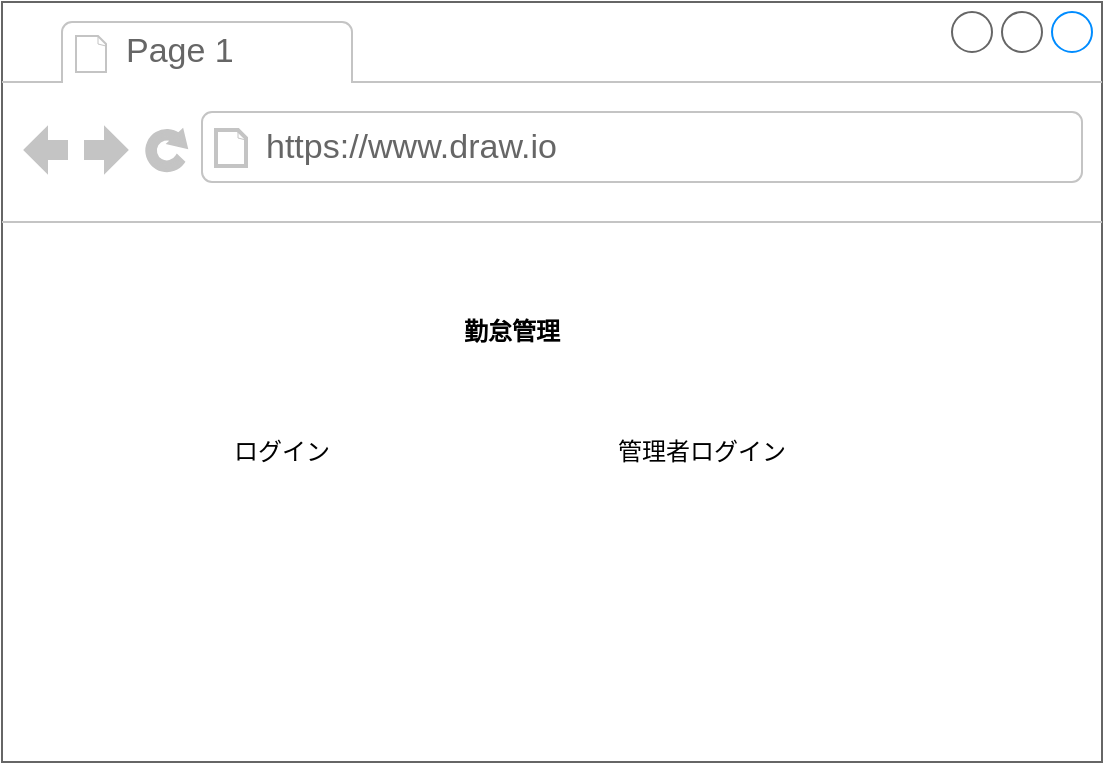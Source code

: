 <mxfile version="24.6.4" type="device" pages="14">
  <diagram id="u0xaoqU2YPyTAbt1d537" name="ページ2">
    <mxGraphModel dx="794" dy="412" grid="1" gridSize="10" guides="1" tooltips="1" connect="1" arrows="1" fold="1" page="1" pageScale="1" pageWidth="827" pageHeight="1169" math="0" shadow="0">
      <root>
        <mxCell id="0" />
        <mxCell id="1" parent="0" />
        <mxCell id="fNHV532S5JRMy-AxKNR9-1" value="" style="strokeWidth=1;shadow=0;dashed=0;align=center;html=1;shape=mxgraph.mockup.containers.browserWindow;rSize=0;strokeColor=#666666;strokeColor2=#008cff;strokeColor3=#c4c4c4;mainText=,;recursiveResize=0;" vertex="1" parent="1">
          <mxGeometry x="139" y="20" width="550" height="380" as="geometry" />
        </mxCell>
        <mxCell id="fNHV532S5JRMy-AxKNR9-2" value="Page 1" style="strokeWidth=1;shadow=0;dashed=0;align=center;html=1;shape=mxgraph.mockup.containers.anchor;fontSize=17;fontColor=#666666;align=left;whiteSpace=wrap;" vertex="1" parent="fNHV532S5JRMy-AxKNR9-1">
          <mxGeometry x="60" y="12" width="110" height="26" as="geometry" />
        </mxCell>
        <mxCell id="fNHV532S5JRMy-AxKNR9-3" value="https://www.draw.io" style="strokeWidth=1;shadow=0;dashed=0;align=center;html=1;shape=mxgraph.mockup.containers.anchor;rSize=0;fontSize=17;fontColor=#666666;align=left;" vertex="1" parent="fNHV532S5JRMy-AxKNR9-1">
          <mxGeometry x="130" y="60" width="250" height="26" as="geometry" />
        </mxCell>
        <mxCell id="fNHV532S5JRMy-AxKNR9-4" value="ログイン" style="text;html=1;align=center;verticalAlign=middle;whiteSpace=wrap;rounded=0;" vertex="1" parent="fNHV532S5JRMy-AxKNR9-1">
          <mxGeometry x="110" y="210" width="60" height="30" as="geometry" />
        </mxCell>
        <mxCell id="fNHV532S5JRMy-AxKNR9-5" value="管理者ログイン" style="text;html=1;align=center;verticalAlign=middle;whiteSpace=wrap;rounded=0;" vertex="1" parent="fNHV532S5JRMy-AxKNR9-1">
          <mxGeometry x="300" y="210" width="100" height="30" as="geometry" />
        </mxCell>
        <mxCell id="fNHV532S5JRMy-AxKNR9-6" value="&lt;b&gt;勤怠管理&lt;/b&gt;" style="text;html=1;align=center;verticalAlign=middle;whiteSpace=wrap;rounded=0;" vertex="1" parent="fNHV532S5JRMy-AxKNR9-1">
          <mxGeometry x="225" y="150" width="60" height="30" as="geometry" />
        </mxCell>
      </root>
    </mxGraphModel>
  </diagram>
  <diagram name="ページ1" id="f84VvkOmKBtZJAmbID_K">
    <mxGraphModel dx="794" dy="412" grid="1" gridSize="10" guides="1" tooltips="1" connect="1" arrows="1" fold="1" page="1" pageScale="1" pageWidth="827" pageHeight="1169" math="0" shadow="0">
      <root>
        <mxCell id="0" />
        <mxCell id="1" parent="0" />
        <mxCell id="VVKbZJkDQkSIuUnWWMIZ-1" value="" style="strokeWidth=1;shadow=0;dashed=0;align=center;html=1;shape=mxgraph.mockup.containers.browserWindow;rSize=0;strokeColor=#666666;strokeColor2=#008cff;strokeColor3=#c4c4c4;mainText=,;recursiveResize=0;" parent="1" vertex="1">
          <mxGeometry x="20" y="30" width="540" height="340" as="geometry" />
        </mxCell>
        <mxCell id="VVKbZJkDQkSIuUnWWMIZ-2" value="Page 1" style="strokeWidth=1;shadow=0;dashed=0;align=center;html=1;shape=mxgraph.mockup.containers.anchor;fontSize=17;fontColor=#666666;align=left;whiteSpace=wrap;" parent="VVKbZJkDQkSIuUnWWMIZ-1" vertex="1">
          <mxGeometry x="60" y="12" width="110" height="26" as="geometry" />
        </mxCell>
        <mxCell id="VVKbZJkDQkSIuUnWWMIZ-3" value="https://www.kintai" style="strokeWidth=1;shadow=0;dashed=0;align=center;html=1;shape=mxgraph.mockup.containers.anchor;rSize=0;fontSize=17;fontColor=#666666;align=left;" parent="VVKbZJkDQkSIuUnWWMIZ-1" vertex="1">
          <mxGeometry x="130" y="60" width="250" height="26" as="geometry" />
        </mxCell>
        <mxCell id="VVKbZJkDQkSIuUnWWMIZ-4" value="&lt;b&gt;勤怠管理&lt;/b&gt;" style="text;html=1;align=center;verticalAlign=middle;whiteSpace=wrap;rounded=0;" parent="VVKbZJkDQkSIuUnWWMIZ-1" vertex="1">
          <mxGeometry x="250" y="120" width="60" height="30" as="geometry" />
        </mxCell>
        <mxCell id="VVKbZJkDQkSIuUnWWMIZ-5" value="ユーザーID(社員番号)&lt;div&gt;&lt;br&gt;&lt;/div&gt;" style="text;html=1;align=center;verticalAlign=middle;whiteSpace=wrap;rounded=0;" parent="VVKbZJkDQkSIuUnWWMIZ-1" vertex="1">
          <mxGeometry x="100" y="190" width="130" height="30" as="geometry" />
        </mxCell>
        <mxCell id="VVKbZJkDQkSIuUnWWMIZ-6" value="パスワード" style="text;html=1;align=center;verticalAlign=middle;whiteSpace=wrap;rounded=0;" parent="VVKbZJkDQkSIuUnWWMIZ-1" vertex="1">
          <mxGeometry x="110" y="230" width="90" height="30" as="geometry" />
        </mxCell>
        <mxCell id="VVKbZJkDQkSIuUnWWMIZ-7" value="" style="rounded=0;whiteSpace=wrap;html=1;" parent="VVKbZJkDQkSIuUnWWMIZ-1" vertex="1">
          <mxGeometry x="290" y="190" width="120" height="20" as="geometry" />
        </mxCell>
        <mxCell id="VVKbZJkDQkSIuUnWWMIZ-8" value="" style="rounded=0;whiteSpace=wrap;html=1;" parent="VVKbZJkDQkSIuUnWWMIZ-1" vertex="1">
          <mxGeometry x="290" y="240" width="120" height="20" as="geometry" />
        </mxCell>
        <mxCell id="PE2CJOW3sgmhgxciOSA_-1" value="ログイン" style="text;html=1;align=center;verticalAlign=middle;whiteSpace=wrap;rounded=0;" parent="VVKbZJkDQkSIuUnWWMIZ-1" vertex="1">
          <mxGeometry x="360" y="280" width="60" height="30" as="geometry" />
        </mxCell>
      </root>
    </mxGraphModel>
  </diagram>
  <diagram id="RB5EL75ZQOrWOsK7yYF0" name="ページ3">
    <mxGraphModel dx="794" dy="412" grid="1" gridSize="10" guides="1" tooltips="1" connect="1" arrows="1" fold="1" page="1" pageScale="1" pageWidth="827" pageHeight="1169" math="0" shadow="0">
      <root>
        <mxCell id="0" />
        <mxCell id="1" parent="0" />
        <mxCell id="tujOPsji1DRfsD5Pd7XG-1" value="" style="strokeWidth=1;shadow=0;dashed=0;align=center;html=1;shape=mxgraph.mockup.containers.browserWindow;rSize=0;strokeColor=#666666;strokeColor2=#008cff;strokeColor3=#c4c4c4;mainText=,;recursiveResize=0;" vertex="1" parent="1">
          <mxGeometry x="30" y="20" width="540" height="340" as="geometry" />
        </mxCell>
        <mxCell id="tujOPsji1DRfsD5Pd7XG-2" value="Page 1" style="strokeWidth=1;shadow=0;dashed=0;align=center;html=1;shape=mxgraph.mockup.containers.anchor;fontSize=17;fontColor=#666666;align=left;whiteSpace=wrap;" vertex="1" parent="tujOPsji1DRfsD5Pd7XG-1">
          <mxGeometry x="60" y="12" width="110" height="26" as="geometry" />
        </mxCell>
        <mxCell id="tujOPsji1DRfsD5Pd7XG-3" value="https://www.kintai" style="strokeWidth=1;shadow=0;dashed=0;align=center;html=1;shape=mxgraph.mockup.containers.anchor;rSize=0;fontSize=17;fontColor=#666666;align=left;" vertex="1" parent="tujOPsji1DRfsD5Pd7XG-1">
          <mxGeometry x="130" y="60" width="250" height="26" as="geometry" />
        </mxCell>
        <mxCell id="tujOPsji1DRfsD5Pd7XG-4" value="&lt;b&gt;勤怠管理（管理者用）&lt;/b&gt;" style="text;html=1;align=center;verticalAlign=middle;whiteSpace=wrap;rounded=0;" vertex="1" parent="tujOPsji1DRfsD5Pd7XG-1">
          <mxGeometry x="200" y="130" width="140" height="30" as="geometry" />
        </mxCell>
        <mxCell id="tujOPsji1DRfsD5Pd7XG-5" value="ユーザーID(社員番号)&lt;div&gt;&lt;br&gt;&lt;/div&gt;" style="text;html=1;align=center;verticalAlign=middle;whiteSpace=wrap;rounded=0;" vertex="1" parent="tujOPsji1DRfsD5Pd7XG-1">
          <mxGeometry x="100" y="190" width="130" height="30" as="geometry" />
        </mxCell>
        <mxCell id="tujOPsji1DRfsD5Pd7XG-6" value="パスワード" style="text;html=1;align=center;verticalAlign=middle;whiteSpace=wrap;rounded=0;" vertex="1" parent="tujOPsji1DRfsD5Pd7XG-1">
          <mxGeometry x="110" y="230" width="90" height="30" as="geometry" />
        </mxCell>
        <mxCell id="tujOPsji1DRfsD5Pd7XG-7" value="" style="rounded=0;whiteSpace=wrap;html=1;" vertex="1" parent="tujOPsji1DRfsD5Pd7XG-1">
          <mxGeometry x="290" y="190" width="120" height="20" as="geometry" />
        </mxCell>
        <mxCell id="tujOPsji1DRfsD5Pd7XG-8" value="" style="rounded=0;whiteSpace=wrap;html=1;" vertex="1" parent="tujOPsji1DRfsD5Pd7XG-1">
          <mxGeometry x="290" y="240" width="120" height="20" as="geometry" />
        </mxCell>
        <mxCell id="Tqn0z7Gotiljs-to8vKn-1" value="ログイン" style="text;html=1;align=center;verticalAlign=middle;whiteSpace=wrap;rounded=0;" vertex="1" parent="tujOPsji1DRfsD5Pd7XG-1">
          <mxGeometry x="390" y="280" width="60" height="30" as="geometry" />
        </mxCell>
      </root>
    </mxGraphModel>
  </diagram>
  <diagram id="a5ICYNpc6SF_Xqz_s4Hj" name="ページ4">
    <mxGraphModel dx="794" dy="412" grid="1" gridSize="10" guides="1" tooltips="1" connect="1" arrows="1" fold="1" page="1" pageScale="1" pageWidth="827" pageHeight="1169" math="0" shadow="0">
      <root>
        <mxCell id="0" />
        <mxCell id="1" parent="0" />
        <mxCell id="e4z-1BIFIiqueYfIW54L-1" value="" style="strokeWidth=1;shadow=0;dashed=0;align=center;html=1;shape=mxgraph.mockup.containers.browserWindow;rSize=0;strokeColor=#666666;strokeColor2=#008cff;strokeColor3=#c4c4c4;mainText=,;recursiveResize=0;" vertex="1" parent="1">
          <mxGeometry x="30" y="10" width="540" height="340" as="geometry" />
        </mxCell>
        <mxCell id="e4z-1BIFIiqueYfIW54L-2" value="Page 1" style="strokeWidth=1;shadow=0;dashed=0;align=center;html=1;shape=mxgraph.mockup.containers.anchor;fontSize=17;fontColor=#666666;align=left;whiteSpace=wrap;" vertex="1" parent="e4z-1BIFIiqueYfIW54L-1">
          <mxGeometry x="60" y="12" width="110" height="26" as="geometry" />
        </mxCell>
        <mxCell id="e4z-1BIFIiqueYfIW54L-3" value="https://www.kintai" style="strokeWidth=1;shadow=0;dashed=0;align=center;html=1;shape=mxgraph.mockup.containers.anchor;rSize=0;fontSize=17;fontColor=#666666;align=left;" vertex="1" parent="e4z-1BIFIiqueYfIW54L-1">
          <mxGeometry x="130" y="60" width="250" height="26" as="geometry" />
        </mxCell>
        <mxCell id="e4z-1BIFIiqueYfIW54L-4" value="&lt;b&gt;勤怠管理&lt;/b&gt;" style="text;html=1;align=center;verticalAlign=middle;whiteSpace=wrap;rounded=0;" vertex="1" parent="e4z-1BIFIiqueYfIW54L-1">
          <mxGeometry x="240" y="130" width="60" height="30" as="geometry" />
        </mxCell>
        <mxCell id="e4z-1BIFIiqueYfIW54L-5" value="ユーザーID(社員番号)&lt;div&gt;&lt;br&gt;&lt;/div&gt;" style="text;html=1;align=center;verticalAlign=middle;whiteSpace=wrap;rounded=0;" vertex="1" parent="e4z-1BIFIiqueYfIW54L-1">
          <mxGeometry x="100" y="220" width="130" height="30" as="geometry" />
        </mxCell>
        <mxCell id="e4z-1BIFIiqueYfIW54L-6" value="パスワード" style="text;html=1;align=center;verticalAlign=middle;whiteSpace=wrap;rounded=0;" vertex="1" parent="e4z-1BIFIiqueYfIW54L-1">
          <mxGeometry x="110" y="270" width="90" height="30" as="geometry" />
        </mxCell>
        <mxCell id="e4z-1BIFIiqueYfIW54L-7" value="" style="rounded=0;whiteSpace=wrap;html=1;" vertex="1" parent="e4z-1BIFIiqueYfIW54L-1">
          <mxGeometry x="290" y="230" width="120" height="20" as="geometry" />
        </mxCell>
        <mxCell id="e4z-1BIFIiqueYfIW54L-8" value="" style="rounded=0;whiteSpace=wrap;html=1;" vertex="1" parent="e4z-1BIFIiqueYfIW54L-1">
          <mxGeometry x="290" y="280" width="120" height="20" as="geometry" />
        </mxCell>
        <mxCell id="e4z-1BIFIiqueYfIW54L-10" value="&lt;font color=&quot;#f71818&quot;&gt;&lt;b&gt;ユーザーIDまたはパスワードが間違っています&lt;/b&gt;&lt;/font&gt;" style="text;html=1;align=center;verticalAlign=middle;whiteSpace=wrap;rounded=0;" vertex="1" parent="e4z-1BIFIiqueYfIW54L-1">
          <mxGeometry x="182" y="170" width="176" height="30" as="geometry" />
        </mxCell>
        <mxCell id="UhZz6AlqwqZE__v7n9Il-1" value="ログイン" style="text;html=1;align=center;verticalAlign=middle;whiteSpace=wrap;rounded=0;" vertex="1" parent="e4z-1BIFIiqueYfIW54L-1">
          <mxGeometry x="430" y="300" width="60" height="30" as="geometry" />
        </mxCell>
      </root>
    </mxGraphModel>
  </diagram>
  <diagram id="fAzBwVoHor29vKoUKesE" name="ページ5">
    <mxGraphModel dx="794" dy="412" grid="1" gridSize="10" guides="1" tooltips="1" connect="1" arrows="1" fold="1" page="1" pageScale="1" pageWidth="827" pageHeight="1169" math="0" shadow="0">
      <root>
        <mxCell id="0" />
        <mxCell id="1" parent="0" />
        <mxCell id="VjNjY0C-l2XG_D05D7y1-8" value="" style="strokeWidth=1;shadow=0;dashed=0;align=center;html=1;shape=mxgraph.mockup.containers.browserWindow;rSize=0;strokeColor=#666666;strokeColor2=#008cff;strokeColor3=#c4c4c4;mainText=,;recursiveResize=0;" vertex="1" parent="1">
          <mxGeometry x="60" y="20" width="490" height="340" as="geometry" />
        </mxCell>
        <mxCell id="VjNjY0C-l2XG_D05D7y1-9" value="Page 1" style="strokeWidth=1;shadow=0;dashed=0;align=center;html=1;shape=mxgraph.mockup.containers.anchor;fontSize=17;fontColor=#666666;align=left;whiteSpace=wrap;" vertex="1" parent="VjNjY0C-l2XG_D05D7y1-8">
          <mxGeometry x="60" y="12" width="110" height="26" as="geometry" />
        </mxCell>
        <mxCell id="VjNjY0C-l2XG_D05D7y1-10" value="https://www.draw.io" style="strokeWidth=1;shadow=0;dashed=0;align=center;html=1;shape=mxgraph.mockup.containers.anchor;rSize=0;fontSize=17;fontColor=#666666;align=left;" vertex="1" parent="VjNjY0C-l2XG_D05D7y1-8">
          <mxGeometry x="130" y="60" width="250" height="26" as="geometry" />
        </mxCell>
        <mxCell id="44eNmb4zjAv_AED4xx3N-1" value="" style="rounded=0;whiteSpace=wrap;html=1;" vertex="1" parent="VjNjY0C-l2XG_D05D7y1-8">
          <mxGeometry x="220" y="140" width="120" height="20" as="geometry" />
        </mxCell>
        <mxCell id="44eNmb4zjAv_AED4xx3N-2" value="" style="rounded=0;whiteSpace=wrap;html=1;" vertex="1" parent="VjNjY0C-l2XG_D05D7y1-8">
          <mxGeometry x="220" y="180" width="120" height="20" as="geometry" />
        </mxCell>
        <mxCell id="44eNmb4zjAv_AED4xx3N-3" value="" style="rounded=0;whiteSpace=wrap;html=1;" vertex="1" parent="VjNjY0C-l2XG_D05D7y1-8">
          <mxGeometry x="220" y="220" width="120" height="20" as="geometry" />
        </mxCell>
        <mxCell id="44eNmb4zjAv_AED4xx3N-5" value="ID" style="text;html=1;align=center;verticalAlign=middle;whiteSpace=wrap;rounded=0;" vertex="1" parent="VjNjY0C-l2XG_D05D7y1-8">
          <mxGeometry x="85" y="140" width="60" height="30" as="geometry" />
        </mxCell>
        <mxCell id="44eNmb4zjAv_AED4xx3N-6" value="所属部署" style="text;html=1;align=center;verticalAlign=middle;whiteSpace=wrap;rounded=0;" vertex="1" parent="VjNjY0C-l2XG_D05D7y1-8">
          <mxGeometry x="90" y="180" width="60" height="30" as="geometry" />
        </mxCell>
        <mxCell id="44eNmb4zjAv_AED4xx3N-7" value="日付" style="text;html=1;align=center;verticalAlign=middle;whiteSpace=wrap;rounded=0;" vertex="1" parent="VjNjY0C-l2XG_D05D7y1-8">
          <mxGeometry x="90" y="220" width="60" height="30" as="geometry" />
        </mxCell>
        <mxCell id="44eNmb4zjAv_AED4xx3N-8" value="&lt;b&gt;検索&lt;/b&gt;" style="text;html=1;align=center;verticalAlign=middle;whiteSpace=wrap;rounded=0;" vertex="1" parent="VjNjY0C-l2XG_D05D7y1-8">
          <mxGeometry x="354" y="215" width="60" height="30" as="geometry" />
        </mxCell>
        <mxCell id="pTq3l41s1jz9PuxRIPvh-1" value="ログアウト" style="text;html=1;align=center;verticalAlign=middle;whiteSpace=wrap;rounded=0;" vertex="1" parent="VjNjY0C-l2XG_D05D7y1-8">
          <mxGeometry x="390" y="120" width="100" height="30" as="geometry" />
        </mxCell>
      </root>
    </mxGraphModel>
  </diagram>
  <diagram id="-dwhF-6Bfbgr-FXCkHJ9" name="ページ6">
    <mxGraphModel dx="1059" dy="549" grid="1" gridSize="10" guides="1" tooltips="1" connect="1" arrows="1" fold="1" page="1" pageScale="1" pageWidth="827" pageHeight="1169" math="0" shadow="0">
      <root>
        <mxCell id="0" />
        <mxCell id="1" parent="0" />
        <mxCell id="tQ0gj0bpfJnHmTcmHF8p-1" value="" style="strokeWidth=1;shadow=0;dashed=0;align=center;html=1;shape=mxgraph.mockup.containers.browserWindow;rSize=0;strokeColor=#666666;strokeColor2=#008cff;strokeColor3=#c4c4c4;mainText=,;recursiveResize=0;" vertex="1" parent="1">
          <mxGeometry x="80" y="60" width="710" height="490" as="geometry" />
        </mxCell>
        <mxCell id="tQ0gj0bpfJnHmTcmHF8p-2" value="Page 1" style="strokeWidth=1;shadow=0;dashed=0;align=center;html=1;shape=mxgraph.mockup.containers.anchor;fontSize=17;fontColor=#666666;align=left;whiteSpace=wrap;" vertex="1" parent="tQ0gj0bpfJnHmTcmHF8p-1">
          <mxGeometry x="60" y="12" width="110" height="26" as="geometry" />
        </mxCell>
        <mxCell id="tQ0gj0bpfJnHmTcmHF8p-3" value="https://www.draw.io" style="strokeWidth=1;shadow=0;dashed=0;align=center;html=1;shape=mxgraph.mockup.containers.anchor;rSize=0;fontSize=17;fontColor=#666666;align=left;" vertex="1" parent="tQ0gj0bpfJnHmTcmHF8p-1">
          <mxGeometry x="130" y="60" width="250" height="26" as="geometry" />
        </mxCell>
        <mxCell id="tQ0gj0bpfJnHmTcmHF8p-5" value="&lt;b&gt;編集（勤怠入力）&lt;/b&gt;" style="text;html=1;align=center;verticalAlign=middle;whiteSpace=wrap;rounded=0;" vertex="1" parent="tQ0gj0bpfJnHmTcmHF8p-1">
          <mxGeometry x="30" y="120" width="120" height="30" as="geometry" />
        </mxCell>
        <mxCell id="qbXa_H0ur3nGoWalNzri-1" value="ログアウト" style="text;html=1;align=center;verticalAlign=middle;whiteSpace=wrap;rounded=0;" vertex="1" parent="tQ0gj0bpfJnHmTcmHF8p-1">
          <mxGeometry x="620" y="120" width="70" height="30" as="geometry" />
        </mxCell>
        <mxCell id="qbXa_H0ur3nGoWalNzri-38" value="" style="rounded=0;whiteSpace=wrap;html=1;" vertex="1" parent="tQ0gj0bpfJnHmTcmHF8p-1">
          <mxGeometry x="110" y="150" width="120" height="20" as="geometry" />
        </mxCell>
        <mxCell id="qbXa_H0ur3nGoWalNzri-39" value="所属部署" style="text;html=1;align=center;verticalAlign=middle;whiteSpace=wrap;rounded=0;" vertex="1" parent="tQ0gj0bpfJnHmTcmHF8p-1">
          <mxGeometry x="30" y="150" width="60" height="30" as="geometry" />
        </mxCell>
        <mxCell id="qbXa_H0ur3nGoWalNzri-40" value="社員番号" style="text;html=1;align=center;verticalAlign=middle;whiteSpace=wrap;rounded=0;" vertex="1" parent="tQ0gj0bpfJnHmTcmHF8p-1">
          <mxGeometry x="30" y="180" width="60" height="30" as="geometry" />
        </mxCell>
        <mxCell id="qbXa_H0ur3nGoWalNzri-41" value="" style="rounded=0;whiteSpace=wrap;html=1;" vertex="1" parent="tQ0gj0bpfJnHmTcmHF8p-1">
          <mxGeometry x="110" y="185" width="120" height="20" as="geometry" />
        </mxCell>
        <mxCell id="qbXa_H0ur3nGoWalNzri-42" value="日付" style="text;html=1;align=center;verticalAlign=middle;whiteSpace=wrap;rounded=0;" vertex="1" parent="tQ0gj0bpfJnHmTcmHF8p-1">
          <mxGeometry x="30" y="220" width="60" height="30" as="geometry" />
        </mxCell>
        <mxCell id="qbXa_H0ur3nGoWalNzri-43" value="" style="rounded=0;whiteSpace=wrap;html=1;" vertex="1" parent="tQ0gj0bpfJnHmTcmHF8p-1">
          <mxGeometry x="110" y="225" width="120" height="20" as="geometry" />
        </mxCell>
        <mxCell id="qbXa_H0ur3nGoWalNzri-44" value="&lt;b&gt;提出&lt;/b&gt;" style="text;html=1;align=center;verticalAlign=middle;whiteSpace=wrap;rounded=0;" vertex="1" parent="tQ0gj0bpfJnHmTcmHF8p-1">
          <mxGeometry x="350" y="230" width="60" height="30" as="geometry" />
        </mxCell>
        <mxCell id="qbXa_H0ur3nGoWalNzri-2" value="Assets" style="childLayout=tableLayout;recursiveResize=0;strokeColor=#98bf21;fillColor=#A7C942;shadow=1;" vertex="1" parent="tQ0gj0bpfJnHmTcmHF8p-1">
          <mxGeometry x="40" y="280" width="620" height="160" as="geometry" />
        </mxCell>
        <mxCell id="qbXa_H0ur3nGoWalNzri-3" style="shape=tableRow;horizontal=0;startSize=0;swimlaneHead=0;swimlaneBody=0;top=0;left=0;bottom=0;right=0;dropTarget=0;collapsible=0;recursiveResize=0;expand=0;fontStyle=0;strokeColor=inherit;fillColor=#ffffff;" vertex="1" parent="qbXa_H0ur3nGoWalNzri-2">
          <mxGeometry width="620" height="33" as="geometry" />
        </mxCell>
        <mxCell id="qbXa_H0ur3nGoWalNzri-4" value="氏名" style="connectable=0;recursiveResize=0;strokeColor=inherit;fillColor=#A7C942;align=center;fontStyle=1;fontColor=#FFFFFF;html=1;" vertex="1" parent="qbXa_H0ur3nGoWalNzri-3">
          <mxGeometry width="155" height="33" as="geometry">
            <mxRectangle width="155" height="33" as="alternateBounds" />
          </mxGeometry>
        </mxCell>
        <mxCell id="qbXa_H0ur3nGoWalNzri-5" value="勤務開始時間" style="connectable=0;recursiveResize=0;strokeColor=inherit;fillColor=#A7C942;align=center;fontStyle=1;fontColor=#FFFFFF;html=1;" vertex="1" parent="qbXa_H0ur3nGoWalNzri-3">
          <mxGeometry x="155" width="156" height="33" as="geometry">
            <mxRectangle width="156" height="33" as="alternateBounds" />
          </mxGeometry>
        </mxCell>
        <mxCell id="qbXa_H0ur3nGoWalNzri-6" value="勤務終了時間" style="connectable=0;recursiveResize=0;strokeColor=inherit;fillColor=#A7C942;align=center;fontStyle=1;fontColor=#FFFFFF;html=1;" vertex="1" parent="qbXa_H0ur3nGoWalNzri-3">
          <mxGeometry x="311" width="154" height="33" as="geometry">
            <mxRectangle width="154" height="33" as="alternateBounds" />
          </mxGeometry>
        </mxCell>
        <mxCell id="qbXa_H0ur3nGoWalNzri-28" value="休憩時間" style="connectable=0;recursiveResize=0;strokeColor=inherit;fillColor=#A7C942;align=center;fontStyle=1;fontColor=#FFFFFF;html=1;" vertex="1" parent="qbXa_H0ur3nGoWalNzri-3">
          <mxGeometry x="465" width="155" height="33" as="geometry">
            <mxRectangle width="155" height="33" as="alternateBounds" />
          </mxGeometry>
        </mxCell>
        <mxCell id="qbXa_H0ur3nGoWalNzri-7" value="" style="shape=tableRow;horizontal=0;startSize=0;swimlaneHead=0;swimlaneBody=0;top=0;left=0;bottom=0;right=0;dropTarget=0;collapsible=0;recursiveResize=0;expand=0;fontStyle=0;strokeColor=inherit;fillColor=#ffffff;" vertex="1" parent="qbXa_H0ur3nGoWalNzri-2">
          <mxGeometry y="33" width="620" height="32" as="geometry" />
        </mxCell>
        <mxCell id="qbXa_H0ur3nGoWalNzri-8" value="名前" style="connectable=0;recursiveResize=0;strokeColor=inherit;fillColor=inherit;align=center;whiteSpace=wrap;html=1;" vertex="1" parent="qbXa_H0ur3nGoWalNzri-7">
          <mxGeometry width="155" height="32" as="geometry">
            <mxRectangle width="155" height="32" as="alternateBounds" />
          </mxGeometry>
        </mxCell>
        <mxCell id="qbXa_H0ur3nGoWalNzri-9" value="00:00" style="connectable=0;recursiveResize=0;strokeColor=inherit;fillColor=inherit;align=center;whiteSpace=wrap;html=1;" vertex="1" parent="qbXa_H0ur3nGoWalNzri-7">
          <mxGeometry x="155" width="156" height="32" as="geometry">
            <mxRectangle width="156" height="32" as="alternateBounds" />
          </mxGeometry>
        </mxCell>
        <mxCell id="qbXa_H0ur3nGoWalNzri-10" value="&#xa;&lt;br style=&quot;forced-color-adjust: none; color: rgb(0, 0, 0); font-family: Helvetica; font-size: 12px; font-style: normal; font-variant-ligatures: normal; font-variant-caps: normal; font-weight: 400; letter-spacing: normal; orphans: 2; text-align: center; text-indent: 0px; text-transform: none; widows: 2; word-spacing: 0px; -webkit-text-stroke-width: 0px; white-space: normal; background-color: rgb(251, 251, 251); text-decoration-thickness: initial; text-decoration-style: initial; text-decoration-color: initial;&quot;&gt;&lt;span style=&quot;forced-color-adjust: none; color: rgb(0, 0, 0); font-family: Helvetica; font-size: 12px; font-style: normal; font-variant-ligatures: normal; font-variant-caps: normal; font-weight: 400; letter-spacing: normal; orphans: 2; text-align: center; text-indent: 0px; text-transform: none; widows: 2; word-spacing: 0px; -webkit-text-stroke-width: 0px; white-space: normal; text-decoration-thickness: initial; text-decoration-style: initial; text-decoration-color: initial; background-color: rgb(251, 251, 251); float: none; display: inline !important;&quot;&gt;00:00&lt;/span&gt;&lt;br style=&quot;forced-color-adjust: none; color: rgb(0, 0, 0); font-family: Helvetica; font-size: 12px; font-style: normal; font-variant-ligatures: normal; font-variant-caps: normal; font-weight: 400; letter-spacing: normal; orphans: 2; text-align: center; text-indent: 0px; text-transform: none; widows: 2; word-spacing: 0px; -webkit-text-stroke-width: 0px; white-space: normal; background-color: rgb(251, 251, 251); text-decoration-thickness: initial; text-decoration-style: initial; text-decoration-color: initial;&quot;&gt;&#xa;&#xa;" style="connectable=0;recursiveResize=0;strokeColor=inherit;fillColor=inherit;align=center;whiteSpace=wrap;html=1;" vertex="1" parent="qbXa_H0ur3nGoWalNzri-7">
          <mxGeometry x="311" width="154" height="32" as="geometry">
            <mxRectangle width="154" height="32" as="alternateBounds" />
          </mxGeometry>
        </mxCell>
        <mxCell id="qbXa_H0ur3nGoWalNzri-29" value="&#xa;&lt;br style=&quot;forced-color-adjust: none; color: rgb(0, 0, 0); font-family: Helvetica; font-size: 12px; font-style: normal; font-variant-ligatures: normal; font-variant-caps: normal; font-weight: 400; letter-spacing: normal; orphans: 2; text-align: center; text-indent: 0px; text-transform: none; widows: 2; word-spacing: 0px; -webkit-text-stroke-width: 0px; white-space: normal; background-color: rgb(251, 251, 251); text-decoration-thickness: initial; text-decoration-style: initial; text-decoration-color: initial;&quot;&gt;&lt;span style=&quot;forced-color-adjust: none; color: rgb(0, 0, 0); font-family: Helvetica; font-size: 12px; font-style: normal; font-variant-ligatures: normal; font-variant-caps: normal; font-weight: 400; letter-spacing: normal; orphans: 2; text-align: center; text-indent: 0px; text-transform: none; widows: 2; word-spacing: 0px; -webkit-text-stroke-width: 0px; white-space: normal; text-decoration-thickness: initial; text-decoration-style: initial; text-decoration-color: initial; background-color: rgb(251, 251, 251); float: none; display: inline !important;&quot;&gt;00:00&lt;/span&gt;&lt;br style=&quot;forced-color-adjust: none; color: rgb(0, 0, 0); font-family: Helvetica; font-size: 12px; font-style: normal; font-variant-ligatures: normal; font-variant-caps: normal; font-weight: 400; letter-spacing: normal; orphans: 2; text-align: center; text-indent: 0px; text-transform: none; widows: 2; word-spacing: 0px; -webkit-text-stroke-width: 0px; white-space: normal; background-color: rgb(251, 251, 251); text-decoration-thickness: initial; text-decoration-style: initial; text-decoration-color: initial;&quot;&gt;&#xa;&#xa;" style="connectable=0;recursiveResize=0;strokeColor=inherit;fillColor=inherit;align=center;whiteSpace=wrap;html=1;" vertex="1" parent="qbXa_H0ur3nGoWalNzri-7">
          <mxGeometry x="465" width="155" height="32" as="geometry">
            <mxRectangle width="155" height="32" as="alternateBounds" />
          </mxGeometry>
        </mxCell>
        <mxCell id="qbXa_H0ur3nGoWalNzri-11" value="" style="shape=tableRow;horizontal=0;startSize=0;swimlaneHead=0;swimlaneBody=0;top=0;left=0;bottom=0;right=0;dropTarget=0;collapsible=0;recursiveResize=0;expand=0;fontStyle=1;strokeColor=inherit;fillColor=#EAF2D3;" vertex="1" parent="qbXa_H0ur3nGoWalNzri-2">
          <mxGeometry y="65" width="620" height="31" as="geometry" />
        </mxCell>
        <mxCell id="qbXa_H0ur3nGoWalNzri-12" value="名前" style="connectable=0;recursiveResize=0;strokeColor=inherit;fillColor=inherit;whiteSpace=wrap;html=1;" vertex="1" parent="qbXa_H0ur3nGoWalNzri-11">
          <mxGeometry width="155" height="31" as="geometry">
            <mxRectangle width="155" height="31" as="alternateBounds" />
          </mxGeometry>
        </mxCell>
        <mxCell id="qbXa_H0ur3nGoWalNzri-13" value="&#xa;&lt;br style=&quot;forced-color-adjust: none; color: rgb(0, 0, 0); font-family: Helvetica; font-size: 12px; font-style: normal; font-variant-ligatures: normal; font-variant-caps: normal; font-weight: 400; letter-spacing: normal; orphans: 2; text-align: center; text-indent: 0px; text-transform: none; widows: 2; word-spacing: 0px; -webkit-text-stroke-width: 0px; white-space: normal; background-color: rgb(251, 251, 251); text-decoration-thickness: initial; text-decoration-style: initial; text-decoration-color: initial;&quot;&gt;&lt;span style=&quot;forced-color-adjust: none; color: rgb(0, 0, 0); font-family: Helvetica; font-size: 12px; font-style: normal; font-variant-ligatures: normal; font-variant-caps: normal; font-weight: 400; letter-spacing: normal; orphans: 2; text-align: center; text-indent: 0px; text-transform: none; widows: 2; word-spacing: 0px; -webkit-text-stroke-width: 0px; white-space: normal; text-decoration-thickness: initial; text-decoration-style: initial; text-decoration-color: initial; background-color: rgb(251, 251, 251); float: none; display: inline !important;&quot;&gt;00:00&lt;/span&gt;&lt;br style=&quot;forced-color-adjust: none; color: rgb(0, 0, 0); font-family: Helvetica; font-size: 12px; font-style: normal; font-variant-ligatures: normal; font-variant-caps: normal; font-weight: 400; letter-spacing: normal; orphans: 2; text-align: center; text-indent: 0px; text-transform: none; widows: 2; word-spacing: 0px; -webkit-text-stroke-width: 0px; white-space: normal; background-color: rgb(251, 251, 251); text-decoration-thickness: initial; text-decoration-style: initial; text-decoration-color: initial;&quot;&gt;&#xa;&#xa;" style="connectable=0;recursiveResize=0;strokeColor=inherit;fillColor=inherit;whiteSpace=wrap;html=1;" vertex="1" parent="qbXa_H0ur3nGoWalNzri-11">
          <mxGeometry x="155" width="156" height="31" as="geometry">
            <mxRectangle width="156" height="31" as="alternateBounds" />
          </mxGeometry>
        </mxCell>
        <mxCell id="qbXa_H0ur3nGoWalNzri-14" value="&#xa;&lt;br style=&quot;forced-color-adjust: none; color: rgb(0, 0, 0); font-family: Helvetica; font-size: 12px; font-style: normal; font-variant-ligatures: normal; font-variant-caps: normal; font-weight: 400; letter-spacing: normal; orphans: 2; text-align: center; text-indent: 0px; text-transform: none; widows: 2; word-spacing: 0px; -webkit-text-stroke-width: 0px; white-space: normal; background-color: rgb(251, 251, 251); text-decoration-thickness: initial; text-decoration-style: initial; text-decoration-color: initial;&quot;&gt;&lt;span style=&quot;forced-color-adjust: none; color: rgb(0, 0, 0); font-family: Helvetica; font-size: 12px; font-style: normal; font-variant-ligatures: normal; font-variant-caps: normal; font-weight: 400; letter-spacing: normal; orphans: 2; text-align: center; text-indent: 0px; text-transform: none; widows: 2; word-spacing: 0px; -webkit-text-stroke-width: 0px; white-space: normal; text-decoration-thickness: initial; text-decoration-style: initial; text-decoration-color: initial; background-color: rgb(251, 251, 251); float: none; display: inline !important;&quot;&gt;00:00&lt;/span&gt;&lt;br style=&quot;forced-color-adjust: none; color: rgb(0, 0, 0); font-family: Helvetica; font-size: 12px; font-style: normal; font-variant-ligatures: normal; font-variant-caps: normal; font-weight: 400; letter-spacing: normal; orphans: 2; text-align: center; text-indent: 0px; text-transform: none; widows: 2; word-spacing: 0px; -webkit-text-stroke-width: 0px; white-space: normal; background-color: rgb(251, 251, 251); text-decoration-thickness: initial; text-decoration-style: initial; text-decoration-color: initial;&quot;&gt;&#xa;&#xa;" style="connectable=0;recursiveResize=0;strokeColor=inherit;fillColor=inherit;whiteSpace=wrap;html=1;" vertex="1" parent="qbXa_H0ur3nGoWalNzri-11">
          <mxGeometry x="311" width="154" height="31" as="geometry">
            <mxRectangle width="154" height="31" as="alternateBounds" />
          </mxGeometry>
        </mxCell>
        <mxCell id="qbXa_H0ur3nGoWalNzri-30" value="&#xa;&lt;br style=&quot;forced-color-adjust: none; color: rgb(0, 0, 0); font-family: Helvetica; font-size: 12px; font-style: normal; font-variant-ligatures: normal; font-variant-caps: normal; font-weight: 400; letter-spacing: normal; orphans: 2; text-align: center; text-indent: 0px; text-transform: none; widows: 2; word-spacing: 0px; -webkit-text-stroke-width: 0px; white-space: normal; background-color: rgb(251, 251, 251); text-decoration-thickness: initial; text-decoration-style: initial; text-decoration-color: initial;&quot;&gt;&lt;span style=&quot;forced-color-adjust: none; color: rgb(0, 0, 0); font-family: Helvetica; font-size: 12px; font-style: normal; font-variant-ligatures: normal; font-variant-caps: normal; font-weight: 400; letter-spacing: normal; orphans: 2; text-align: center; text-indent: 0px; text-transform: none; widows: 2; word-spacing: 0px; -webkit-text-stroke-width: 0px; white-space: normal; text-decoration-thickness: initial; text-decoration-style: initial; text-decoration-color: initial; background-color: rgb(251, 251, 251); float: none; display: inline !important;&quot;&gt;00:00&lt;/span&gt;&lt;br style=&quot;forced-color-adjust: none; color: rgb(0, 0, 0); font-family: Helvetica; font-size: 12px; font-style: normal; font-variant-ligatures: normal; font-variant-caps: normal; font-weight: 400; letter-spacing: normal; orphans: 2; text-align: center; text-indent: 0px; text-transform: none; widows: 2; word-spacing: 0px; -webkit-text-stroke-width: 0px; white-space: normal; background-color: rgb(251, 251, 251); text-decoration-thickness: initial; text-decoration-style: initial; text-decoration-color: initial;&quot;&gt;&#xa;&#xa;" style="connectable=0;recursiveResize=0;strokeColor=inherit;fillColor=inherit;whiteSpace=wrap;html=1;" vertex="1" parent="qbXa_H0ur3nGoWalNzri-11">
          <mxGeometry x="465" width="155" height="31" as="geometry">
            <mxRectangle width="155" height="31" as="alternateBounds" />
          </mxGeometry>
        </mxCell>
        <mxCell id="qbXa_H0ur3nGoWalNzri-15" value="" style="shape=tableRow;horizontal=0;startSize=0;swimlaneHead=0;swimlaneBody=0;top=0;left=0;bottom=0;right=0;dropTarget=0;collapsible=0;recursiveResize=0;expand=0;fontStyle=0;strokeColor=inherit;fillColor=#ffffff;" vertex="1" parent="qbXa_H0ur3nGoWalNzri-2">
          <mxGeometry y="96" width="620" height="33" as="geometry" />
        </mxCell>
        <mxCell id="qbXa_H0ur3nGoWalNzri-16" value="名前" style="connectable=0;recursiveResize=0;strokeColor=inherit;fillColor=inherit;fontStyle=0;align=center;whiteSpace=wrap;html=1;" vertex="1" parent="qbXa_H0ur3nGoWalNzri-15">
          <mxGeometry width="155" height="33" as="geometry">
            <mxRectangle width="155" height="33" as="alternateBounds" />
          </mxGeometry>
        </mxCell>
        <mxCell id="qbXa_H0ur3nGoWalNzri-17" value="00:00" style="connectable=0;recursiveResize=0;strokeColor=inherit;fillColor=inherit;fontStyle=0;align=center;whiteSpace=wrap;html=1;" vertex="1" parent="qbXa_H0ur3nGoWalNzri-15">
          <mxGeometry x="155" width="156" height="33" as="geometry">
            <mxRectangle width="156" height="33" as="alternateBounds" />
          </mxGeometry>
        </mxCell>
        <mxCell id="qbXa_H0ur3nGoWalNzri-18" value="&#xa;&lt;br style=&quot;forced-color-adjust: none; color: rgb(0, 0, 0); font-family: Helvetica; font-size: 12px; font-style: normal; font-variant-ligatures: normal; font-variant-caps: normal; font-weight: 400; letter-spacing: normal; orphans: 2; text-align: center; text-indent: 0px; text-transform: none; widows: 2; word-spacing: 0px; -webkit-text-stroke-width: 0px; white-space: normal; background-color: rgb(251, 251, 251); text-decoration-thickness: initial; text-decoration-style: initial; text-decoration-color: initial;&quot;&gt;&lt;span style=&quot;forced-color-adjust: none; color: rgb(0, 0, 0); font-family: Helvetica; font-size: 12px; font-style: normal; font-variant-ligatures: normal; font-variant-caps: normal; font-weight: 400; letter-spacing: normal; orphans: 2; text-align: center; text-indent: 0px; text-transform: none; widows: 2; word-spacing: 0px; -webkit-text-stroke-width: 0px; white-space: normal; text-decoration-thickness: initial; text-decoration-style: initial; text-decoration-color: initial; background-color: rgb(251, 251, 251); float: none; display: inline !important;&quot;&gt;00:00&lt;/span&gt;&lt;br style=&quot;forced-color-adjust: none; color: rgb(0, 0, 0); font-family: Helvetica; font-size: 12px; font-style: normal; font-variant-ligatures: normal; font-variant-caps: normal; font-weight: 400; letter-spacing: normal; orphans: 2; text-align: center; text-indent: 0px; text-transform: none; widows: 2; word-spacing: 0px; -webkit-text-stroke-width: 0px; white-space: normal; background-color: rgb(251, 251, 251); text-decoration-thickness: initial; text-decoration-style: initial; text-decoration-color: initial;&quot;&gt;&#xa;&#xa;" style="connectable=0;recursiveResize=0;strokeColor=inherit;fillColor=inherit;fontStyle=0;align=center;whiteSpace=wrap;html=1;" vertex="1" parent="qbXa_H0ur3nGoWalNzri-15">
          <mxGeometry x="311" width="154" height="33" as="geometry">
            <mxRectangle width="154" height="33" as="alternateBounds" />
          </mxGeometry>
        </mxCell>
        <mxCell id="qbXa_H0ur3nGoWalNzri-31" value="&#xa;&lt;br style=&quot;forced-color-adjust: none; color: rgb(0, 0, 0); font-family: Helvetica; font-size: 12px; font-style: normal; font-variant-ligatures: normal; font-variant-caps: normal; font-weight: 400; letter-spacing: normal; orphans: 2; text-align: center; text-indent: 0px; text-transform: none; widows: 2; word-spacing: 0px; -webkit-text-stroke-width: 0px; white-space: normal; background-color: rgb(251, 251, 251); text-decoration-thickness: initial; text-decoration-style: initial; text-decoration-color: initial;&quot;&gt;&lt;span style=&quot;forced-color-adjust: none; color: rgb(0, 0, 0); font-family: Helvetica; font-size: 12px; font-style: normal; font-variant-ligatures: normal; font-variant-caps: normal; font-weight: 400; letter-spacing: normal; orphans: 2; text-align: center; text-indent: 0px; text-transform: none; widows: 2; word-spacing: 0px; -webkit-text-stroke-width: 0px; white-space: normal; text-decoration-thickness: initial; text-decoration-style: initial; text-decoration-color: initial; background-color: rgb(251, 251, 251); float: none; display: inline !important;&quot;&gt;00:00&lt;/span&gt;&lt;br style=&quot;forced-color-adjust: none; color: rgb(0, 0, 0); font-family: Helvetica; font-size: 12px; font-style: normal; font-variant-ligatures: normal; font-variant-caps: normal; font-weight: 400; letter-spacing: normal; orphans: 2; text-align: center; text-indent: 0px; text-transform: none; widows: 2; word-spacing: 0px; -webkit-text-stroke-width: 0px; white-space: normal; background-color: rgb(251, 251, 251); text-decoration-thickness: initial; text-decoration-style: initial; text-decoration-color: initial;&quot;&gt;&#xa;&#xa;" style="connectable=0;recursiveResize=0;strokeColor=inherit;fillColor=inherit;fontStyle=0;align=center;whiteSpace=wrap;html=1;" vertex="1" parent="qbXa_H0ur3nGoWalNzri-15">
          <mxGeometry x="465" width="155" height="33" as="geometry">
            <mxRectangle width="155" height="33" as="alternateBounds" />
          </mxGeometry>
        </mxCell>
        <mxCell id="qbXa_H0ur3nGoWalNzri-19" value="" style="shape=tableRow;horizontal=0;startSize=0;swimlaneHead=0;swimlaneBody=0;top=0;left=0;bottom=0;right=0;dropTarget=0;collapsible=0;recursiveResize=0;expand=0;fontStyle=1;strokeColor=inherit;fillColor=#EAF2D3;" vertex="1" parent="qbXa_H0ur3nGoWalNzri-2">
          <mxGeometry y="129" width="620" height="31" as="geometry" />
        </mxCell>
        <mxCell id="qbXa_H0ur3nGoWalNzri-20" value="名前" style="connectable=0;recursiveResize=0;strokeColor=inherit;fillColor=inherit;whiteSpace=wrap;html=1;" vertex="1" parent="qbXa_H0ur3nGoWalNzri-19">
          <mxGeometry width="155" height="31" as="geometry">
            <mxRectangle width="155" height="31" as="alternateBounds" />
          </mxGeometry>
        </mxCell>
        <mxCell id="qbXa_H0ur3nGoWalNzri-21" value="&#xa;&lt;br style=&quot;forced-color-adjust: none; color: rgb(0, 0, 0); font-family: Helvetica; font-size: 12px; font-style: normal; font-variant-ligatures: normal; font-variant-caps: normal; font-weight: 400; letter-spacing: normal; orphans: 2; text-align: center; text-indent: 0px; text-transform: none; widows: 2; word-spacing: 0px; -webkit-text-stroke-width: 0px; white-space: normal; background-color: rgb(251, 251, 251); text-decoration-thickness: initial; text-decoration-style: initial; text-decoration-color: initial;&quot;&gt;&lt;span style=&quot;forced-color-adjust: none; color: rgb(0, 0, 0); font-family: Helvetica; font-size: 12px; font-style: normal; font-variant-ligatures: normal; font-variant-caps: normal; font-weight: 400; letter-spacing: normal; orphans: 2; text-align: center; text-indent: 0px; text-transform: none; widows: 2; word-spacing: 0px; -webkit-text-stroke-width: 0px; white-space: normal; text-decoration-thickness: initial; text-decoration-style: initial; text-decoration-color: initial; background-color: rgb(251, 251, 251); float: none; display: inline !important;&quot;&gt;00:00&lt;/span&gt;&lt;br style=&quot;forced-color-adjust: none; color: rgb(0, 0, 0); font-family: Helvetica; font-size: 12px; font-style: normal; font-variant-ligatures: normal; font-variant-caps: normal; font-weight: 400; letter-spacing: normal; orphans: 2; text-align: center; text-indent: 0px; text-transform: none; widows: 2; word-spacing: 0px; -webkit-text-stroke-width: 0px; white-space: normal; background-color: rgb(251, 251, 251); text-decoration-thickness: initial; text-decoration-style: initial; text-decoration-color: initial;&quot;&gt;&#xa;&#xa;" style="connectable=0;recursiveResize=0;strokeColor=inherit;fillColor=inherit;whiteSpace=wrap;html=1;" vertex="1" parent="qbXa_H0ur3nGoWalNzri-19">
          <mxGeometry x="155" width="156" height="31" as="geometry">
            <mxRectangle width="156" height="31" as="alternateBounds" />
          </mxGeometry>
        </mxCell>
        <mxCell id="qbXa_H0ur3nGoWalNzri-22" value="&#xa;&lt;br style=&quot;forced-color-adjust: none; color: rgb(0, 0, 0); font-family: Helvetica; font-size: 12px; font-style: normal; font-variant-ligatures: normal; font-variant-caps: normal; font-weight: 400; letter-spacing: normal; orphans: 2; text-align: center; text-indent: 0px; text-transform: none; widows: 2; word-spacing: 0px; -webkit-text-stroke-width: 0px; white-space: normal; background-color: rgb(251, 251, 251); text-decoration-thickness: initial; text-decoration-style: initial; text-decoration-color: initial;&quot;&gt;&lt;span style=&quot;forced-color-adjust: none; color: rgb(0, 0, 0); font-family: Helvetica; font-size: 12px; font-style: normal; font-variant-ligatures: normal; font-variant-caps: normal; font-weight: 400; letter-spacing: normal; orphans: 2; text-align: center; text-indent: 0px; text-transform: none; widows: 2; word-spacing: 0px; -webkit-text-stroke-width: 0px; white-space: normal; text-decoration-thickness: initial; text-decoration-style: initial; text-decoration-color: initial; background-color: rgb(251, 251, 251); float: none; display: inline !important;&quot;&gt;00:00&lt;/span&gt;&lt;br style=&quot;forced-color-adjust: none; color: rgb(0, 0, 0); font-family: Helvetica; font-size: 12px; font-style: normal; font-variant-ligatures: normal; font-variant-caps: normal; font-weight: 400; letter-spacing: normal; orphans: 2; text-align: center; text-indent: 0px; text-transform: none; widows: 2; word-spacing: 0px; -webkit-text-stroke-width: 0px; white-space: normal; background-color: rgb(251, 251, 251); text-decoration-thickness: initial; text-decoration-style: initial; text-decoration-color: initial;&quot;&gt;&#xa;&#xa;" style="connectable=0;recursiveResize=0;strokeColor=inherit;fillColor=inherit;whiteSpace=wrap;html=1;" vertex="1" parent="qbXa_H0ur3nGoWalNzri-19">
          <mxGeometry x="311" width="154" height="31" as="geometry">
            <mxRectangle width="154" height="31" as="alternateBounds" />
          </mxGeometry>
        </mxCell>
        <mxCell id="qbXa_H0ur3nGoWalNzri-32" value="&#xa;&lt;br style=&quot;forced-color-adjust: none; color: rgb(0, 0, 0); font-family: Helvetica; font-size: 12px; font-style: normal; font-variant-ligatures: normal; font-variant-caps: normal; font-weight: 400; letter-spacing: normal; orphans: 2; text-align: center; text-indent: 0px; text-transform: none; widows: 2; word-spacing: 0px; -webkit-text-stroke-width: 0px; white-space: normal; background-color: rgb(251, 251, 251); text-decoration-thickness: initial; text-decoration-style: initial; text-decoration-color: initial;&quot;&gt;&lt;span style=&quot;forced-color-adjust: none; color: rgb(0, 0, 0); font-family: Helvetica; font-size: 12px; font-style: normal; font-variant-ligatures: normal; font-variant-caps: normal; font-weight: 400; letter-spacing: normal; orphans: 2; text-align: center; text-indent: 0px; text-transform: none; widows: 2; word-spacing: 0px; -webkit-text-stroke-width: 0px; white-space: normal; text-decoration-thickness: initial; text-decoration-style: initial; text-decoration-color: initial; background-color: rgb(251, 251, 251); float: none; display: inline !important;&quot;&gt;00:00&lt;/span&gt;&lt;br style=&quot;forced-color-adjust: none; color: rgb(0, 0, 0); font-family: Helvetica; font-size: 12px; font-style: normal; font-variant-ligatures: normal; font-variant-caps: normal; font-weight: 400; letter-spacing: normal; orphans: 2; text-align: center; text-indent: 0px; text-transform: none; widows: 2; word-spacing: 0px; -webkit-text-stroke-width: 0px; white-space: normal; background-color: rgb(251, 251, 251); text-decoration-thickness: initial; text-decoration-style: initial; text-decoration-color: initial;&quot;&gt;&#xa;&#xa;" style="connectable=0;recursiveResize=0;strokeColor=inherit;fillColor=inherit;whiteSpace=wrap;html=1;" vertex="1" parent="qbXa_H0ur3nGoWalNzri-19">
          <mxGeometry x="465" width="155" height="31" as="geometry">
            <mxRectangle width="155" height="31" as="alternateBounds" />
          </mxGeometry>
        </mxCell>
        <mxCell id="ULWytDm0ygubAhPMkaHl-1" value="&lt;b&gt;編集&lt;/b&gt;" style="text;html=1;align=center;verticalAlign=middle;whiteSpace=wrap;rounded=0;" vertex="1" parent="tQ0gj0bpfJnHmTcmHF8p-1">
          <mxGeometry x="420" y="230" width="60" height="30" as="geometry" />
        </mxCell>
        <mxCell id="tQ0gj0bpfJnHmTcmHF8p-4" value="編集画面" style="text;html=1;align=center;verticalAlign=middle;whiteSpace=wrap;rounded=0;" vertex="1" parent="1">
          <mxGeometry x="40" y="30" width="60" height="30" as="geometry" />
        </mxCell>
      </root>
    </mxGraphModel>
  </diagram>
  <diagram id="m7wyPFgEQ4A0FoGUT7ze" name="ページ8">
    <mxGraphModel dx="794" dy="412" grid="1" gridSize="10" guides="1" tooltips="1" connect="1" arrows="1" fold="1" page="1" pageScale="1" pageWidth="827" pageHeight="1169" math="0" shadow="0">
      <root>
        <mxCell id="0" />
        <mxCell id="1" parent="0" />
        <mxCell id="-kx-5zoQv5iX3CwA52Ce-1" value="" style="strokeWidth=1;shadow=0;dashed=0;align=center;html=1;shape=mxgraph.mockup.containers.browserWindow;rSize=0;strokeColor=#666666;strokeColor2=#008cff;strokeColor3=#c4c4c4;mainText=,;recursiveResize=0;" vertex="1" parent="1">
          <mxGeometry x="60" y="20" width="490" height="340" as="geometry" />
        </mxCell>
        <mxCell id="-kx-5zoQv5iX3CwA52Ce-2" value="Page 1" style="strokeWidth=1;shadow=0;dashed=0;align=center;html=1;shape=mxgraph.mockup.containers.anchor;fontSize=17;fontColor=#666666;align=left;whiteSpace=wrap;" vertex="1" parent="-kx-5zoQv5iX3CwA52Ce-1">
          <mxGeometry x="60" y="12" width="110" height="26" as="geometry" />
        </mxCell>
        <mxCell id="-kx-5zoQv5iX3CwA52Ce-3" value="https://www.draw.io" style="strokeWidth=1;shadow=0;dashed=0;align=center;html=1;shape=mxgraph.mockup.containers.anchor;rSize=0;fontSize=17;fontColor=#666666;align=left;" vertex="1" parent="-kx-5zoQv5iX3CwA52Ce-1">
          <mxGeometry x="130" y="60" width="250" height="26" as="geometry" />
        </mxCell>
        <mxCell id="-kx-5zoQv5iX3CwA52Ce-4" value="" style="rounded=0;whiteSpace=wrap;html=1;" vertex="1" parent="-kx-5zoQv5iX3CwA52Ce-1">
          <mxGeometry x="220" y="140" width="120" height="20" as="geometry" />
        </mxCell>
        <mxCell id="-kx-5zoQv5iX3CwA52Ce-5" value="" style="rounded=0;whiteSpace=wrap;html=1;" vertex="1" parent="-kx-5zoQv5iX3CwA52Ce-1">
          <mxGeometry x="220" y="180" width="120" height="20" as="geometry" />
        </mxCell>
        <mxCell id="-kx-5zoQv5iX3CwA52Ce-6" value="" style="rounded=0;whiteSpace=wrap;html=1;" vertex="1" parent="-kx-5zoQv5iX3CwA52Ce-1">
          <mxGeometry x="220" y="220" width="120" height="20" as="geometry" />
        </mxCell>
        <mxCell id="-kx-5zoQv5iX3CwA52Ce-7" value="ID" style="text;html=1;align=center;verticalAlign=middle;whiteSpace=wrap;rounded=0;" vertex="1" parent="-kx-5zoQv5iX3CwA52Ce-1">
          <mxGeometry x="85" y="140" width="60" height="30" as="geometry" />
        </mxCell>
        <mxCell id="-kx-5zoQv5iX3CwA52Ce-8" value="所属部署" style="text;html=1;align=center;verticalAlign=middle;whiteSpace=wrap;rounded=0;" vertex="1" parent="-kx-5zoQv5iX3CwA52Ce-1">
          <mxGeometry x="90" y="180" width="60" height="30" as="geometry" />
        </mxCell>
        <mxCell id="-kx-5zoQv5iX3CwA52Ce-9" value="日付" style="text;html=1;align=center;verticalAlign=middle;whiteSpace=wrap;rounded=0;" vertex="1" parent="-kx-5zoQv5iX3CwA52Ce-1">
          <mxGeometry x="90" y="220" width="60" height="30" as="geometry" />
        </mxCell>
        <mxCell id="-kx-5zoQv5iX3CwA52Ce-11" value="&lt;b&gt;編集&lt;/b&gt;" style="text;html=1;align=center;verticalAlign=middle;whiteSpace=wrap;rounded=0;" vertex="1" parent="-kx-5zoQv5iX3CwA52Ce-1">
          <mxGeometry x="160" y="280" width="60" height="30" as="geometry" />
        </mxCell>
        <mxCell id="-kx-5zoQv5iX3CwA52Ce-12" value="&lt;b&gt;勤務実績確認&lt;/b&gt;" style="text;html=1;align=center;verticalAlign=middle;whiteSpace=wrap;rounded=0;" vertex="1" parent="-kx-5zoQv5iX3CwA52Ce-1">
          <mxGeometry x="314" y="280" width="76" height="30" as="geometry" />
        </mxCell>
        <mxCell id="-kx-5zoQv5iX3CwA52Ce-13" value="ログアウト" style="text;html=1;align=center;verticalAlign=middle;whiteSpace=wrap;rounded=0;" vertex="1" parent="-kx-5zoQv5iX3CwA52Ce-1">
          <mxGeometry x="390" y="120" width="100" height="30" as="geometry" />
        </mxCell>
        <mxCell id="s3BfiqrCOpnofwD79ehx-1" value="&lt;b&gt;検索&lt;/b&gt;" style="text;html=1;align=center;verticalAlign=middle;whiteSpace=wrap;rounded=0;" vertex="1" parent="-kx-5zoQv5iX3CwA52Ce-1">
          <mxGeometry x="360" y="220" width="60" height="30" as="geometry" />
        </mxCell>
      </root>
    </mxGraphModel>
  </diagram>
  <diagram id="ZINU65OM64P1i_3DfmkJ" name="ページ7">
    <mxGraphModel dx="993" dy="515" grid="1" gridSize="10" guides="1" tooltips="1" connect="1" arrows="1" fold="1" page="1" pageScale="1" pageWidth="827" pageHeight="1169" math="0" shadow="0">
      <root>
        <mxCell id="0" />
        <mxCell id="1" parent="0" />
        <mxCell id="Sw_B06xnIX0cGhHgtEGH-1" value="" style="strokeWidth=1;shadow=0;dashed=0;align=center;html=1;shape=mxgraph.mockup.containers.browserWindow;rSize=0;strokeColor=#666666;strokeColor2=#008cff;strokeColor3=#c4c4c4;mainText=,;recursiveResize=0;" vertex="1" parent="1">
          <mxGeometry x="80" y="70" width="960" height="490" as="geometry" />
        </mxCell>
        <mxCell id="Sw_B06xnIX0cGhHgtEGH-2" value="Page 1" style="strokeWidth=1;shadow=0;dashed=0;align=center;html=1;shape=mxgraph.mockup.containers.anchor;fontSize=17;fontColor=#666666;align=left;whiteSpace=wrap;" vertex="1" parent="Sw_B06xnIX0cGhHgtEGH-1">
          <mxGeometry x="60" y="12" width="110" height="26" as="geometry" />
        </mxCell>
        <mxCell id="Sw_B06xnIX0cGhHgtEGH-3" value="https://www.draw.io" style="strokeWidth=1;shadow=0;dashed=0;align=center;html=1;shape=mxgraph.mockup.containers.anchor;rSize=0;fontSize=17;fontColor=#666666;align=left;" vertex="1" parent="Sw_B06xnIX0cGhHgtEGH-1">
          <mxGeometry x="130" y="60" width="250" height="26" as="geometry" />
        </mxCell>
        <mxCell id="Sw_B06xnIX0cGhHgtEGH-4" value="&lt;b&gt;〇月勤怠実績&lt;/b&gt;" style="text;html=1;align=center;verticalAlign=middle;whiteSpace=wrap;rounded=0;" vertex="1" parent="Sw_B06xnIX0cGhHgtEGH-1">
          <mxGeometry x="30" y="120" width="120" height="30" as="geometry" />
        </mxCell>
        <mxCell id="Sw_B06xnIX0cGhHgtEGH-5" value="ログアウト" style="text;html=1;align=center;verticalAlign=middle;whiteSpace=wrap;rounded=0;" vertex="1" parent="Sw_B06xnIX0cGhHgtEGH-1">
          <mxGeometry x="870" y="145" width="70" height="30" as="geometry" />
        </mxCell>
        <mxCell id="Sw_B06xnIX0cGhHgtEGH-6" value="" style="rounded=0;whiteSpace=wrap;html=1;" vertex="1" parent="Sw_B06xnIX0cGhHgtEGH-1">
          <mxGeometry x="110" y="150" width="120" height="20" as="geometry" />
        </mxCell>
        <mxCell id="Sw_B06xnIX0cGhHgtEGH-7" value="所属部署" style="text;html=1;align=center;verticalAlign=middle;whiteSpace=wrap;rounded=0;" vertex="1" parent="Sw_B06xnIX0cGhHgtEGH-1">
          <mxGeometry x="30" y="150" width="60" height="30" as="geometry" />
        </mxCell>
        <mxCell id="Sw_B06xnIX0cGhHgtEGH-8" value="社員番号" style="text;html=1;align=center;verticalAlign=middle;whiteSpace=wrap;rounded=0;" vertex="1" parent="Sw_B06xnIX0cGhHgtEGH-1">
          <mxGeometry x="30" y="180" width="60" height="30" as="geometry" />
        </mxCell>
        <mxCell id="Sw_B06xnIX0cGhHgtEGH-9" value="" style="rounded=0;whiteSpace=wrap;html=1;" vertex="1" parent="Sw_B06xnIX0cGhHgtEGH-1">
          <mxGeometry x="110" y="185" width="120" height="20" as="geometry" />
        </mxCell>
        <mxCell id="Sw_B06xnIX0cGhHgtEGH-10" value="日付" style="text;html=1;align=center;verticalAlign=middle;whiteSpace=wrap;rounded=0;" vertex="1" parent="Sw_B06xnIX0cGhHgtEGH-1">
          <mxGeometry x="30" y="220" width="60" height="30" as="geometry" />
        </mxCell>
        <mxCell id="Sw_B06xnIX0cGhHgtEGH-11" value="" style="rounded=0;whiteSpace=wrap;html=1;" vertex="1" parent="Sw_B06xnIX0cGhHgtEGH-1">
          <mxGeometry x="110" y="225" width="120" height="20" as="geometry" />
        </mxCell>
        <mxCell id="Sw_B06xnIX0cGhHgtEGH-13" value="Assets" style="childLayout=tableLayout;recursiveResize=0;strokeColor=#98bf21;fillColor=#A7C942;shadow=1;" vertex="1" parent="Sw_B06xnIX0cGhHgtEGH-1">
          <mxGeometry x="10" y="280" width="930" height="160" as="geometry" />
        </mxCell>
        <mxCell id="Sw_B06xnIX0cGhHgtEGH-14" style="shape=tableRow;horizontal=0;startSize=0;swimlaneHead=0;swimlaneBody=0;top=0;left=0;bottom=0;right=0;dropTarget=0;collapsible=0;recursiveResize=0;expand=0;fontStyle=0;strokeColor=inherit;fillColor=#ffffff;" vertex="1" parent="Sw_B06xnIX0cGhHgtEGH-13">
          <mxGeometry width="930" height="33" as="geometry" />
        </mxCell>
        <mxCell id="Sw_B06xnIX0cGhHgtEGH-41" value="日付" style="connectable=0;recursiveResize=0;strokeColor=inherit;fillColor=#A7C942;align=center;fontStyle=1;fontColor=#FFFFFF;html=1;" vertex="1" parent="Sw_B06xnIX0cGhHgtEGH-14">
          <mxGeometry width="155" height="33" as="geometry">
            <mxRectangle width="155" height="33" as="alternateBounds" />
          </mxGeometry>
        </mxCell>
        <mxCell id="Sw_B06xnIX0cGhHgtEGH-15" value="氏名" style="connectable=0;recursiveResize=0;strokeColor=inherit;fillColor=#A7C942;align=center;fontStyle=1;fontColor=#FFFFFF;html=1;" vertex="1" parent="Sw_B06xnIX0cGhHgtEGH-14">
          <mxGeometry x="155" width="155" height="33" as="geometry">
            <mxRectangle width="155" height="33" as="alternateBounds" />
          </mxGeometry>
        </mxCell>
        <mxCell id="Sw_B06xnIX0cGhHgtEGH-16" value="総労働時間" style="connectable=0;recursiveResize=0;strokeColor=inherit;fillColor=#A7C942;align=center;fontStyle=1;fontColor=#FFFFFF;html=1;" vertex="1" parent="Sw_B06xnIX0cGhHgtEGH-14">
          <mxGeometry x="310" width="156" height="33" as="geometry">
            <mxRectangle width="156" height="33" as="alternateBounds" />
          </mxGeometry>
        </mxCell>
        <mxCell id="Sw_B06xnIX0cGhHgtEGH-17" value="残業時間" style="connectable=0;recursiveResize=0;strokeColor=inherit;fillColor=#A7C942;align=center;fontStyle=1;fontColor=#FFFFFF;html=1;" vertex="1" parent="Sw_B06xnIX0cGhHgtEGH-14">
          <mxGeometry x="466" width="154" height="33" as="geometry">
            <mxRectangle width="154" height="33" as="alternateBounds" />
          </mxGeometry>
        </mxCell>
        <mxCell id="Sw_B06xnIX0cGhHgtEGH-18" value="有休取得日数" style="connectable=0;recursiveResize=0;strokeColor=inherit;fillColor=#A7C942;align=center;fontStyle=1;fontColor=#FFFFFF;html=1;" vertex="1" parent="Sw_B06xnIX0cGhHgtEGH-14">
          <mxGeometry x="620" width="155" height="33" as="geometry">
            <mxRectangle width="155" height="33" as="alternateBounds" />
          </mxGeometry>
        </mxCell>
        <mxCell id="rXWO0q6UaWLqWBA2D4xJ-1" value="欠勤日数" style="connectable=0;recursiveResize=0;strokeColor=inherit;fillColor=#A7C942;align=center;fontStyle=1;fontColor=#FFFFFF;html=1;" vertex="1" parent="Sw_B06xnIX0cGhHgtEGH-14">
          <mxGeometry x="775" width="155" height="33" as="geometry">
            <mxRectangle width="155" height="33" as="alternateBounds" />
          </mxGeometry>
        </mxCell>
        <mxCell id="Sw_B06xnIX0cGhHgtEGH-19" value="" style="shape=tableRow;horizontal=0;startSize=0;swimlaneHead=0;swimlaneBody=0;top=0;left=0;bottom=0;right=0;dropTarget=0;collapsible=0;recursiveResize=0;expand=0;fontStyle=0;strokeColor=inherit;fillColor=#ffffff;" vertex="1" parent="Sw_B06xnIX0cGhHgtEGH-13">
          <mxGeometry y="33" width="930" height="32" as="geometry" />
        </mxCell>
        <mxCell id="Sw_B06xnIX0cGhHgtEGH-42" value="〇月〇日" style="connectable=0;recursiveResize=0;strokeColor=inherit;fillColor=inherit;align=center;whiteSpace=wrap;html=1;" vertex="1" parent="Sw_B06xnIX0cGhHgtEGH-19">
          <mxGeometry width="155" height="32" as="geometry">
            <mxRectangle width="155" height="32" as="alternateBounds" />
          </mxGeometry>
        </mxCell>
        <mxCell id="Sw_B06xnIX0cGhHgtEGH-20" value="名前" style="connectable=0;recursiveResize=0;strokeColor=inherit;fillColor=inherit;align=center;whiteSpace=wrap;html=1;" vertex="1" parent="Sw_B06xnIX0cGhHgtEGH-19">
          <mxGeometry x="155" width="155" height="32" as="geometry">
            <mxRectangle width="155" height="32" as="alternateBounds" />
          </mxGeometry>
        </mxCell>
        <mxCell id="Sw_B06xnIX0cGhHgtEGH-21" value="00:00" style="connectable=0;recursiveResize=0;strokeColor=inherit;fillColor=inherit;align=center;whiteSpace=wrap;html=1;" vertex="1" parent="Sw_B06xnIX0cGhHgtEGH-19">
          <mxGeometry x="310" width="156" height="32" as="geometry">
            <mxRectangle width="156" height="32" as="alternateBounds" />
          </mxGeometry>
        </mxCell>
        <mxCell id="Sw_B06xnIX0cGhHgtEGH-22" value="&#xa;&lt;br style=&quot;forced-color-adjust: none; color: rgb(0, 0, 0); font-family: Helvetica; font-size: 12px; font-style: normal; font-variant-ligatures: normal; font-variant-caps: normal; font-weight: 400; letter-spacing: normal; orphans: 2; text-align: center; text-indent: 0px; text-transform: none; widows: 2; word-spacing: 0px; -webkit-text-stroke-width: 0px; white-space: normal; background-color: rgb(251, 251, 251); text-decoration-thickness: initial; text-decoration-style: initial; text-decoration-color: initial;&quot;&gt;&lt;span style=&quot;forced-color-adjust: none; color: rgb(0, 0, 0); font-family: Helvetica; font-size: 12px; font-style: normal; font-variant-ligatures: normal; font-variant-caps: normal; font-weight: 400; letter-spacing: normal; orphans: 2; text-align: center; text-indent: 0px; text-transform: none; widows: 2; word-spacing: 0px; -webkit-text-stroke-width: 0px; white-space: normal; text-decoration-thickness: initial; text-decoration-style: initial; text-decoration-color: initial; background-color: rgb(251, 251, 251); float: none; display: inline !important;&quot;&gt;00:00&lt;/span&gt;&lt;br style=&quot;forced-color-adjust: none; color: rgb(0, 0, 0); font-family: Helvetica; font-size: 12px; font-style: normal; font-variant-ligatures: normal; font-variant-caps: normal; font-weight: 400; letter-spacing: normal; orphans: 2; text-align: center; text-indent: 0px; text-transform: none; widows: 2; word-spacing: 0px; -webkit-text-stroke-width: 0px; white-space: normal; background-color: rgb(251, 251, 251); text-decoration-thickness: initial; text-decoration-style: initial; text-decoration-color: initial;&quot;&gt;&#xa;&#xa;" style="connectable=0;recursiveResize=0;strokeColor=inherit;fillColor=inherit;align=center;whiteSpace=wrap;html=1;" vertex="1" parent="Sw_B06xnIX0cGhHgtEGH-19">
          <mxGeometry x="466" width="154" height="32" as="geometry">
            <mxRectangle width="154" height="32" as="alternateBounds" />
          </mxGeometry>
        </mxCell>
        <mxCell id="Sw_B06xnIX0cGhHgtEGH-23" value="〇日" style="connectable=0;recursiveResize=0;strokeColor=inherit;fillColor=inherit;align=center;whiteSpace=wrap;html=1;" vertex="1" parent="Sw_B06xnIX0cGhHgtEGH-19">
          <mxGeometry x="620" width="155" height="32" as="geometry">
            <mxRectangle width="155" height="32" as="alternateBounds" />
          </mxGeometry>
        </mxCell>
        <mxCell id="rXWO0q6UaWLqWBA2D4xJ-2" value="〇日" style="connectable=0;recursiveResize=0;strokeColor=inherit;fillColor=inherit;align=center;whiteSpace=wrap;html=1;" vertex="1" parent="Sw_B06xnIX0cGhHgtEGH-19">
          <mxGeometry x="775" width="155" height="32" as="geometry">
            <mxRectangle width="155" height="32" as="alternateBounds" />
          </mxGeometry>
        </mxCell>
        <mxCell id="Sw_B06xnIX0cGhHgtEGH-24" value="" style="shape=tableRow;horizontal=0;startSize=0;swimlaneHead=0;swimlaneBody=0;top=0;left=0;bottom=0;right=0;dropTarget=0;collapsible=0;recursiveResize=0;expand=0;fontStyle=1;strokeColor=inherit;fillColor=#EAF2D3;" vertex="1" parent="Sw_B06xnIX0cGhHgtEGH-13">
          <mxGeometry y="65" width="930" height="31" as="geometry" />
        </mxCell>
        <mxCell id="Sw_B06xnIX0cGhHgtEGH-43" value="〇月〇日" style="connectable=0;recursiveResize=0;strokeColor=inherit;fillColor=inherit;whiteSpace=wrap;html=1;" vertex="1" parent="Sw_B06xnIX0cGhHgtEGH-24">
          <mxGeometry width="155" height="31" as="geometry">
            <mxRectangle width="155" height="31" as="alternateBounds" />
          </mxGeometry>
        </mxCell>
        <mxCell id="Sw_B06xnIX0cGhHgtEGH-25" value="名前" style="connectable=0;recursiveResize=0;strokeColor=inherit;fillColor=inherit;whiteSpace=wrap;html=1;" vertex="1" parent="Sw_B06xnIX0cGhHgtEGH-24">
          <mxGeometry x="155" width="155" height="31" as="geometry">
            <mxRectangle width="155" height="31" as="alternateBounds" />
          </mxGeometry>
        </mxCell>
        <mxCell id="Sw_B06xnIX0cGhHgtEGH-26" value="&#xa;&lt;br style=&quot;forced-color-adjust: none; color: rgb(0, 0, 0); font-family: Helvetica; font-size: 12px; font-style: normal; font-variant-ligatures: normal; font-variant-caps: normal; font-weight: 400; letter-spacing: normal; orphans: 2; text-align: center; text-indent: 0px; text-transform: none; widows: 2; word-spacing: 0px; -webkit-text-stroke-width: 0px; white-space: normal; background-color: rgb(251, 251, 251); text-decoration-thickness: initial; text-decoration-style: initial; text-decoration-color: initial;&quot;&gt;&lt;span style=&quot;forced-color-adjust: none; color: rgb(0, 0, 0); font-family: Helvetica; font-size: 12px; font-style: normal; font-variant-ligatures: normal; font-variant-caps: normal; font-weight: 400; letter-spacing: normal; orphans: 2; text-align: center; text-indent: 0px; text-transform: none; widows: 2; word-spacing: 0px; -webkit-text-stroke-width: 0px; white-space: normal; text-decoration-thickness: initial; text-decoration-style: initial; text-decoration-color: initial; background-color: rgb(251, 251, 251); float: none; display: inline !important;&quot;&gt;00:00&lt;/span&gt;&lt;br style=&quot;forced-color-adjust: none; color: rgb(0, 0, 0); font-family: Helvetica; font-size: 12px; font-style: normal; font-variant-ligatures: normal; font-variant-caps: normal; font-weight: 400; letter-spacing: normal; orphans: 2; text-align: center; text-indent: 0px; text-transform: none; widows: 2; word-spacing: 0px; -webkit-text-stroke-width: 0px; white-space: normal; background-color: rgb(251, 251, 251); text-decoration-thickness: initial; text-decoration-style: initial; text-decoration-color: initial;&quot;&gt;&#xa;&#xa;" style="connectable=0;recursiveResize=0;strokeColor=inherit;fillColor=inherit;whiteSpace=wrap;html=1;" vertex="1" parent="Sw_B06xnIX0cGhHgtEGH-24">
          <mxGeometry x="310" width="156" height="31" as="geometry">
            <mxRectangle width="156" height="31" as="alternateBounds" />
          </mxGeometry>
        </mxCell>
        <mxCell id="Sw_B06xnIX0cGhHgtEGH-27" value="&#xa;&lt;br style=&quot;forced-color-adjust: none; color: rgb(0, 0, 0); font-family: Helvetica; font-size: 12px; font-style: normal; font-variant-ligatures: normal; font-variant-caps: normal; font-weight: 400; letter-spacing: normal; orphans: 2; text-align: center; text-indent: 0px; text-transform: none; widows: 2; word-spacing: 0px; -webkit-text-stroke-width: 0px; white-space: normal; background-color: rgb(251, 251, 251); text-decoration-thickness: initial; text-decoration-style: initial; text-decoration-color: initial;&quot;&gt;&lt;span style=&quot;forced-color-adjust: none; color: rgb(0, 0, 0); font-family: Helvetica; font-size: 12px; font-style: normal; font-variant-ligatures: normal; font-variant-caps: normal; font-weight: 400; letter-spacing: normal; orphans: 2; text-align: center; text-indent: 0px; text-transform: none; widows: 2; word-spacing: 0px; -webkit-text-stroke-width: 0px; white-space: normal; text-decoration-thickness: initial; text-decoration-style: initial; text-decoration-color: initial; background-color: rgb(251, 251, 251); float: none; display: inline !important;&quot;&gt;00:00&lt;/span&gt;&lt;br style=&quot;forced-color-adjust: none; color: rgb(0, 0, 0); font-family: Helvetica; font-size: 12px; font-style: normal; font-variant-ligatures: normal; font-variant-caps: normal; font-weight: 400; letter-spacing: normal; orphans: 2; text-align: center; text-indent: 0px; text-transform: none; widows: 2; word-spacing: 0px; -webkit-text-stroke-width: 0px; white-space: normal; background-color: rgb(251, 251, 251); text-decoration-thickness: initial; text-decoration-style: initial; text-decoration-color: initial;&quot;&gt;&#xa;&#xa;" style="connectable=0;recursiveResize=0;strokeColor=inherit;fillColor=inherit;whiteSpace=wrap;html=1;" vertex="1" parent="Sw_B06xnIX0cGhHgtEGH-24">
          <mxGeometry x="466" width="154" height="31" as="geometry">
            <mxRectangle width="154" height="31" as="alternateBounds" />
          </mxGeometry>
        </mxCell>
        <mxCell id="Sw_B06xnIX0cGhHgtEGH-28" value="〇日" style="connectable=0;recursiveResize=0;strokeColor=inherit;fillColor=inherit;whiteSpace=wrap;html=1;" vertex="1" parent="Sw_B06xnIX0cGhHgtEGH-24">
          <mxGeometry x="620" width="155" height="31" as="geometry">
            <mxRectangle width="155" height="31" as="alternateBounds" />
          </mxGeometry>
        </mxCell>
        <mxCell id="rXWO0q6UaWLqWBA2D4xJ-3" value="〇日" style="connectable=0;recursiveResize=0;strokeColor=inherit;fillColor=inherit;whiteSpace=wrap;html=1;" vertex="1" parent="Sw_B06xnIX0cGhHgtEGH-24">
          <mxGeometry x="775" width="155" height="31" as="geometry">
            <mxRectangle width="155" height="31" as="alternateBounds" />
          </mxGeometry>
        </mxCell>
        <mxCell id="Sw_B06xnIX0cGhHgtEGH-29" value="" style="shape=tableRow;horizontal=0;startSize=0;swimlaneHead=0;swimlaneBody=0;top=0;left=0;bottom=0;right=0;dropTarget=0;collapsible=0;recursiveResize=0;expand=0;fontStyle=0;strokeColor=inherit;fillColor=#ffffff;" vertex="1" parent="Sw_B06xnIX0cGhHgtEGH-13">
          <mxGeometry y="96" width="930" height="33" as="geometry" />
        </mxCell>
        <mxCell id="Sw_B06xnIX0cGhHgtEGH-44" value="〇月〇日" style="connectable=0;recursiveResize=0;strokeColor=inherit;fillColor=inherit;fontStyle=0;align=center;whiteSpace=wrap;html=1;" vertex="1" parent="Sw_B06xnIX0cGhHgtEGH-29">
          <mxGeometry width="155" height="33" as="geometry">
            <mxRectangle width="155" height="33" as="alternateBounds" />
          </mxGeometry>
        </mxCell>
        <mxCell id="Sw_B06xnIX0cGhHgtEGH-30" value="名前" style="connectable=0;recursiveResize=0;strokeColor=inherit;fillColor=inherit;fontStyle=0;align=center;whiteSpace=wrap;html=1;" vertex="1" parent="Sw_B06xnIX0cGhHgtEGH-29">
          <mxGeometry x="155" width="155" height="33" as="geometry">
            <mxRectangle width="155" height="33" as="alternateBounds" />
          </mxGeometry>
        </mxCell>
        <mxCell id="Sw_B06xnIX0cGhHgtEGH-31" value="00:00" style="connectable=0;recursiveResize=0;strokeColor=inherit;fillColor=inherit;fontStyle=0;align=center;whiteSpace=wrap;html=1;" vertex="1" parent="Sw_B06xnIX0cGhHgtEGH-29">
          <mxGeometry x="310" width="156" height="33" as="geometry">
            <mxRectangle width="156" height="33" as="alternateBounds" />
          </mxGeometry>
        </mxCell>
        <mxCell id="Sw_B06xnIX0cGhHgtEGH-32" value="&#xa;&lt;br style=&quot;forced-color-adjust: none; color: rgb(0, 0, 0); font-family: Helvetica; font-size: 12px; font-style: normal; font-variant-ligatures: normal; font-variant-caps: normal; font-weight: 400; letter-spacing: normal; orphans: 2; text-align: center; text-indent: 0px; text-transform: none; widows: 2; word-spacing: 0px; -webkit-text-stroke-width: 0px; white-space: normal; background-color: rgb(251, 251, 251); text-decoration-thickness: initial; text-decoration-style: initial; text-decoration-color: initial;&quot;&gt;&lt;span style=&quot;forced-color-adjust: none; color: rgb(0, 0, 0); font-family: Helvetica; font-size: 12px; font-style: normal; font-variant-ligatures: normal; font-variant-caps: normal; font-weight: 400; letter-spacing: normal; orphans: 2; text-align: center; text-indent: 0px; text-transform: none; widows: 2; word-spacing: 0px; -webkit-text-stroke-width: 0px; white-space: normal; text-decoration-thickness: initial; text-decoration-style: initial; text-decoration-color: initial; background-color: rgb(251, 251, 251); float: none; display: inline !important;&quot;&gt;00:00&lt;/span&gt;&lt;br style=&quot;forced-color-adjust: none; color: rgb(0, 0, 0); font-family: Helvetica; font-size: 12px; font-style: normal; font-variant-ligatures: normal; font-variant-caps: normal; font-weight: 400; letter-spacing: normal; orphans: 2; text-align: center; text-indent: 0px; text-transform: none; widows: 2; word-spacing: 0px; -webkit-text-stroke-width: 0px; white-space: normal; background-color: rgb(251, 251, 251); text-decoration-thickness: initial; text-decoration-style: initial; text-decoration-color: initial;&quot;&gt;&#xa;&#xa;" style="connectable=0;recursiveResize=0;strokeColor=inherit;fillColor=inherit;fontStyle=0;align=center;whiteSpace=wrap;html=1;" vertex="1" parent="Sw_B06xnIX0cGhHgtEGH-29">
          <mxGeometry x="466" width="154" height="33" as="geometry">
            <mxRectangle width="154" height="33" as="alternateBounds" />
          </mxGeometry>
        </mxCell>
        <mxCell id="Sw_B06xnIX0cGhHgtEGH-33" value="〇日" style="connectable=0;recursiveResize=0;strokeColor=inherit;fillColor=inherit;fontStyle=0;align=center;whiteSpace=wrap;html=1;" vertex="1" parent="Sw_B06xnIX0cGhHgtEGH-29">
          <mxGeometry x="620" width="155" height="33" as="geometry">
            <mxRectangle width="155" height="33" as="alternateBounds" />
          </mxGeometry>
        </mxCell>
        <mxCell id="rXWO0q6UaWLqWBA2D4xJ-4" value="〇日" style="connectable=0;recursiveResize=0;strokeColor=inherit;fillColor=inherit;fontStyle=0;align=center;whiteSpace=wrap;html=1;" vertex="1" parent="Sw_B06xnIX0cGhHgtEGH-29">
          <mxGeometry x="775" width="155" height="33" as="geometry">
            <mxRectangle width="155" height="33" as="alternateBounds" />
          </mxGeometry>
        </mxCell>
        <mxCell id="Sw_B06xnIX0cGhHgtEGH-34" value="" style="shape=tableRow;horizontal=0;startSize=0;swimlaneHead=0;swimlaneBody=0;top=0;left=0;bottom=0;right=0;dropTarget=0;collapsible=0;recursiveResize=0;expand=0;fontStyle=1;strokeColor=inherit;fillColor=#EAF2D3;" vertex="1" parent="Sw_B06xnIX0cGhHgtEGH-13">
          <mxGeometry y="129" width="930" height="31" as="geometry" />
        </mxCell>
        <mxCell id="Sw_B06xnIX0cGhHgtEGH-45" value="〇月〇日" style="connectable=0;recursiveResize=0;strokeColor=inherit;fillColor=inherit;whiteSpace=wrap;html=1;" vertex="1" parent="Sw_B06xnIX0cGhHgtEGH-34">
          <mxGeometry width="155" height="31" as="geometry">
            <mxRectangle width="155" height="31" as="alternateBounds" />
          </mxGeometry>
        </mxCell>
        <mxCell id="Sw_B06xnIX0cGhHgtEGH-35" value="名前" style="connectable=0;recursiveResize=0;strokeColor=inherit;fillColor=inherit;whiteSpace=wrap;html=1;" vertex="1" parent="Sw_B06xnIX0cGhHgtEGH-34">
          <mxGeometry x="155" width="155" height="31" as="geometry">
            <mxRectangle width="155" height="31" as="alternateBounds" />
          </mxGeometry>
        </mxCell>
        <mxCell id="Sw_B06xnIX0cGhHgtEGH-36" value="&#xa;&lt;br style=&quot;forced-color-adjust: none; color: rgb(0, 0, 0); font-family: Helvetica; font-size: 12px; font-style: normal; font-variant-ligatures: normal; font-variant-caps: normal; font-weight: 400; letter-spacing: normal; orphans: 2; text-align: center; text-indent: 0px; text-transform: none; widows: 2; word-spacing: 0px; -webkit-text-stroke-width: 0px; white-space: normal; background-color: rgb(251, 251, 251); text-decoration-thickness: initial; text-decoration-style: initial; text-decoration-color: initial;&quot;&gt;&lt;span style=&quot;forced-color-adjust: none; color: rgb(0, 0, 0); font-family: Helvetica; font-size: 12px; font-style: normal; font-variant-ligatures: normal; font-variant-caps: normal; font-weight: 400; letter-spacing: normal; orphans: 2; text-align: center; text-indent: 0px; text-transform: none; widows: 2; word-spacing: 0px; -webkit-text-stroke-width: 0px; white-space: normal; text-decoration-thickness: initial; text-decoration-style: initial; text-decoration-color: initial; background-color: rgb(251, 251, 251); float: none; display: inline !important;&quot;&gt;00:00&lt;/span&gt;&lt;br style=&quot;forced-color-adjust: none; color: rgb(0, 0, 0); font-family: Helvetica; font-size: 12px; font-style: normal; font-variant-ligatures: normal; font-variant-caps: normal; font-weight: 400; letter-spacing: normal; orphans: 2; text-align: center; text-indent: 0px; text-transform: none; widows: 2; word-spacing: 0px; -webkit-text-stroke-width: 0px; white-space: normal; background-color: rgb(251, 251, 251); text-decoration-thickness: initial; text-decoration-style: initial; text-decoration-color: initial;&quot;&gt;&#xa;&#xa;" style="connectable=0;recursiveResize=0;strokeColor=inherit;fillColor=inherit;whiteSpace=wrap;html=1;" vertex="1" parent="Sw_B06xnIX0cGhHgtEGH-34">
          <mxGeometry x="310" width="156" height="31" as="geometry">
            <mxRectangle width="156" height="31" as="alternateBounds" />
          </mxGeometry>
        </mxCell>
        <mxCell id="Sw_B06xnIX0cGhHgtEGH-37" value="&#xa;&lt;br style=&quot;forced-color-adjust: none; color: rgb(0, 0, 0); font-family: Helvetica; font-size: 12px; font-style: normal; font-variant-ligatures: normal; font-variant-caps: normal; font-weight: 400; letter-spacing: normal; orphans: 2; text-align: center; text-indent: 0px; text-transform: none; widows: 2; word-spacing: 0px; -webkit-text-stroke-width: 0px; white-space: normal; background-color: rgb(251, 251, 251); text-decoration-thickness: initial; text-decoration-style: initial; text-decoration-color: initial;&quot;&gt;&lt;span style=&quot;forced-color-adjust: none; color: rgb(0, 0, 0); font-family: Helvetica; font-size: 12px; font-style: normal; font-variant-ligatures: normal; font-variant-caps: normal; font-weight: 400; letter-spacing: normal; orphans: 2; text-align: center; text-indent: 0px; text-transform: none; widows: 2; word-spacing: 0px; -webkit-text-stroke-width: 0px; white-space: normal; text-decoration-thickness: initial; text-decoration-style: initial; text-decoration-color: initial; background-color: rgb(251, 251, 251); float: none; display: inline !important;&quot;&gt;00:00&lt;/span&gt;&lt;br style=&quot;forced-color-adjust: none; color: rgb(0, 0, 0); font-family: Helvetica; font-size: 12px; font-style: normal; font-variant-ligatures: normal; font-variant-caps: normal; font-weight: 400; letter-spacing: normal; orphans: 2; text-align: center; text-indent: 0px; text-transform: none; widows: 2; word-spacing: 0px; -webkit-text-stroke-width: 0px; white-space: normal; background-color: rgb(251, 251, 251); text-decoration-thickness: initial; text-decoration-style: initial; text-decoration-color: initial;&quot;&gt;&#xa;&#xa;" style="connectable=0;recursiveResize=0;strokeColor=inherit;fillColor=inherit;whiteSpace=wrap;html=1;" vertex="1" parent="Sw_B06xnIX0cGhHgtEGH-34">
          <mxGeometry x="466" width="154" height="31" as="geometry">
            <mxRectangle width="154" height="31" as="alternateBounds" />
          </mxGeometry>
        </mxCell>
        <mxCell id="Sw_B06xnIX0cGhHgtEGH-38" value="〇日" style="connectable=0;recursiveResize=0;strokeColor=inherit;fillColor=inherit;whiteSpace=wrap;html=1;" vertex="1" parent="Sw_B06xnIX0cGhHgtEGH-34">
          <mxGeometry x="620" width="155" height="31" as="geometry">
            <mxRectangle width="155" height="31" as="alternateBounds" />
          </mxGeometry>
        </mxCell>
        <mxCell id="rXWO0q6UaWLqWBA2D4xJ-5" value="〇日" style="connectable=0;recursiveResize=0;strokeColor=inherit;fillColor=inherit;whiteSpace=wrap;html=1;" vertex="1" parent="Sw_B06xnIX0cGhHgtEGH-34">
          <mxGeometry x="775" width="155" height="31" as="geometry">
            <mxRectangle width="155" height="31" as="alternateBounds" />
          </mxGeometry>
        </mxCell>
        <mxCell id="Sw_B06xnIX0cGhHgtEGH-39" value="&lt;b&gt;HOMEへ&lt;/b&gt;" style="text;html=1;align=center;verticalAlign=middle;whiteSpace=wrap;rounded=0;" vertex="1" parent="Sw_B06xnIX0cGhHgtEGH-1">
          <mxGeometry x="747" y="235" width="60" height="20" as="geometry" />
        </mxCell>
        <mxCell id="Sw_B06xnIX0cGhHgtEGH-40" value="編集画面" style="text;html=1;align=center;verticalAlign=middle;whiteSpace=wrap;rounded=0;" vertex="1" parent="1">
          <mxGeometry x="40" y="30" width="60" height="30" as="geometry" />
        </mxCell>
      </root>
    </mxGraphModel>
  </diagram>
  <diagram id="TjN-cTYBMKhgvKK8r7q8" name="ページ9">
    <mxGraphModel dx="993" dy="515" grid="1" gridSize="10" guides="1" tooltips="1" connect="1" arrows="1" fold="1" page="1" pageScale="1" pageWidth="827" pageHeight="1169" math="0" shadow="0">
      <root>
        <mxCell id="0" />
        <mxCell id="1" parent="0" />
        <mxCell id="HxCHrBDMoApJ_S3lzIH2-1" value="" style="strokeWidth=1;shadow=0;dashed=0;align=center;html=1;shape=mxgraph.mockup.containers.browserWindow;rSize=0;strokeColor=#666666;strokeColor2=#008cff;strokeColor3=#c4c4c4;mainText=,;recursiveResize=0;" vertex="1" parent="1">
          <mxGeometry x="130" y="90" width="550" height="380" as="geometry" />
        </mxCell>
        <mxCell id="HxCHrBDMoApJ_S3lzIH2-2" value="Page 1" style="strokeWidth=1;shadow=0;dashed=0;align=center;html=1;shape=mxgraph.mockup.containers.anchor;fontSize=17;fontColor=#666666;align=left;whiteSpace=wrap;" vertex="1" parent="HxCHrBDMoApJ_S3lzIH2-1">
          <mxGeometry x="60" y="12" width="110" height="26" as="geometry" />
        </mxCell>
        <mxCell id="HxCHrBDMoApJ_S3lzIH2-3" value="https://www.draw.io" style="strokeWidth=1;shadow=0;dashed=0;align=center;html=1;shape=mxgraph.mockup.containers.anchor;rSize=0;fontSize=17;fontColor=#666666;align=left;" vertex="1" parent="HxCHrBDMoApJ_S3lzIH2-1">
          <mxGeometry x="130" y="60" width="250" height="26" as="geometry" />
        </mxCell>
        <mxCell id="HxCHrBDMoApJ_S3lzIH2-5" value="&lt;b&gt;勤務状況&lt;/b&gt;" style="text;html=1;align=center;verticalAlign=middle;whiteSpace=wrap;rounded=0;" vertex="1" parent="HxCHrBDMoApJ_S3lzIH2-1">
          <mxGeometry x="245" y="160" width="60" height="30" as="geometry" />
        </mxCell>
        <mxCell id="HxCHrBDMoApJ_S3lzIH2-4" value="&lt;b&gt;登録管理&lt;/b&gt;" style="text;html=1;align=center;verticalAlign=middle;whiteSpace=wrap;rounded=0;" vertex="1" parent="HxCHrBDMoApJ_S3lzIH2-1">
          <mxGeometry x="245" y="210" width="60" height="30" as="geometry" />
        </mxCell>
        <mxCell id="HxCHrBDMoApJ_S3lzIH2-6" value="&lt;b&gt;エクスポート&lt;/b&gt;" style="text;html=1;align=center;verticalAlign=middle;whiteSpace=wrap;rounded=0;" vertex="1" parent="HxCHrBDMoApJ_S3lzIH2-1">
          <mxGeometry x="230" y="260" width="90" height="30" as="geometry" />
        </mxCell>
        <mxCell id="HxCHrBDMoApJ_S3lzIH2-7" value="管理者ページ" style="text;html=1;align=center;verticalAlign=middle;whiteSpace=wrap;rounded=0;" vertex="1" parent="1">
          <mxGeometry x="20" y="70" width="90" height="30" as="geometry" />
        </mxCell>
      </root>
    </mxGraphModel>
  </diagram>
  <diagram id="iN9YqIzTjprrItuNUGGN" name="ページ10">
    <mxGraphModel dx="1059" dy="549" grid="1" gridSize="10" guides="1" tooltips="1" connect="1" arrows="1" fold="1" page="1" pageScale="1" pageWidth="827" pageHeight="1169" math="0" shadow="0">
      <root>
        <mxCell id="0" />
        <mxCell id="1" parent="0" />
        <mxCell id="-RhCwOEB5jQyoOW4OqvY-1" value="管理者用&lt;div&gt;勤務状況&lt;/div&gt;" style="text;html=1;align=center;verticalAlign=middle;whiteSpace=wrap;rounded=0;" vertex="1" parent="1">
          <mxGeometry x="50" y="40" width="60" height="30" as="geometry" />
        </mxCell>
        <mxCell id="3eJT0lCkJOaWbrJhc9lk-1" value="" style="strokeWidth=1;shadow=0;dashed=0;align=center;html=1;shape=mxgraph.mockup.containers.browserWindow;rSize=0;strokeColor=#666666;strokeColor2=#008cff;strokeColor3=#c4c4c4;mainText=,;recursiveResize=0;" vertex="1" parent="1">
          <mxGeometry x="80" y="90" width="830" height="490" as="geometry" />
        </mxCell>
        <mxCell id="3eJT0lCkJOaWbrJhc9lk-2" value="Page 1" style="strokeWidth=1;shadow=0;dashed=0;align=center;html=1;shape=mxgraph.mockup.containers.anchor;fontSize=17;fontColor=#666666;align=left;whiteSpace=wrap;" vertex="1" parent="3eJT0lCkJOaWbrJhc9lk-1">
          <mxGeometry x="60" y="12" width="110" height="26" as="geometry" />
        </mxCell>
        <mxCell id="3eJT0lCkJOaWbrJhc9lk-3" value="https://www.draw.io" style="strokeWidth=1;shadow=0;dashed=0;align=center;html=1;shape=mxgraph.mockup.containers.anchor;rSize=0;fontSize=17;fontColor=#666666;align=left;" vertex="1" parent="3eJT0lCkJOaWbrJhc9lk-1">
          <mxGeometry x="130" y="60" width="250" height="26" as="geometry" />
        </mxCell>
        <mxCell id="3eJT0lCkJOaWbrJhc9lk-4" value="&lt;b&gt;編集（勤怠入力）&lt;/b&gt;" style="text;html=1;align=center;verticalAlign=middle;whiteSpace=wrap;rounded=0;" vertex="1" parent="3eJT0lCkJOaWbrJhc9lk-1">
          <mxGeometry x="30" y="120" width="120" height="30" as="geometry" />
        </mxCell>
        <mxCell id="3eJT0lCkJOaWbrJhc9lk-5" value="ログアウト" style="text;html=1;align=center;verticalAlign=middle;whiteSpace=wrap;rounded=0;" vertex="1" parent="3eJT0lCkJOaWbrJhc9lk-1">
          <mxGeometry x="620" y="120" width="70" height="30" as="geometry" />
        </mxCell>
        <mxCell id="3eJT0lCkJOaWbrJhc9lk-6" value="" style="rounded=0;whiteSpace=wrap;html=1;" vertex="1" parent="3eJT0lCkJOaWbrJhc9lk-1">
          <mxGeometry x="110" y="150" width="120" height="20" as="geometry" />
        </mxCell>
        <mxCell id="3eJT0lCkJOaWbrJhc9lk-7" value="所属部署" style="text;html=1;align=center;verticalAlign=middle;whiteSpace=wrap;rounded=0;" vertex="1" parent="3eJT0lCkJOaWbrJhc9lk-1">
          <mxGeometry x="30" y="150" width="60" height="30" as="geometry" />
        </mxCell>
        <mxCell id="3eJT0lCkJOaWbrJhc9lk-8" value="社員番号" style="text;html=1;align=center;verticalAlign=middle;whiteSpace=wrap;rounded=0;" vertex="1" parent="3eJT0lCkJOaWbrJhc9lk-1">
          <mxGeometry x="30" y="180" width="60" height="30" as="geometry" />
        </mxCell>
        <mxCell id="3eJT0lCkJOaWbrJhc9lk-9" value="" style="rounded=0;whiteSpace=wrap;html=1;" vertex="1" parent="3eJT0lCkJOaWbrJhc9lk-1">
          <mxGeometry x="110" y="185" width="120" height="20" as="geometry" />
        </mxCell>
        <mxCell id="3eJT0lCkJOaWbrJhc9lk-10" value="日付" style="text;html=1;align=center;verticalAlign=middle;whiteSpace=wrap;rounded=0;" vertex="1" parent="3eJT0lCkJOaWbrJhc9lk-1">
          <mxGeometry x="30" y="220" width="60" height="30" as="geometry" />
        </mxCell>
        <mxCell id="3eJT0lCkJOaWbrJhc9lk-11" value="" style="rounded=0;whiteSpace=wrap;html=1;" vertex="1" parent="3eJT0lCkJOaWbrJhc9lk-1">
          <mxGeometry x="110" y="225" width="120" height="20" as="geometry" />
        </mxCell>
        <mxCell id="3eJT0lCkJOaWbrJhc9lk-12" value="&lt;b&gt;提出&lt;/b&gt;" style="text;html=1;align=center;verticalAlign=middle;whiteSpace=wrap;rounded=0;" vertex="1" parent="3eJT0lCkJOaWbrJhc9lk-1">
          <mxGeometry x="350" y="230" width="60" height="30" as="geometry" />
        </mxCell>
        <mxCell id="3eJT0lCkJOaWbrJhc9lk-13" value="Assets" style="childLayout=tableLayout;recursiveResize=0;strokeColor=#98bf21;fillColor=#A7C942;shadow=1;" vertex="1" parent="3eJT0lCkJOaWbrJhc9lk-1">
          <mxGeometry x="40" y="280" width="775" height="160" as="geometry" />
        </mxCell>
        <mxCell id="3eJT0lCkJOaWbrJhc9lk-14" style="shape=tableRow;horizontal=0;startSize=0;swimlaneHead=0;swimlaneBody=0;top=0;left=0;bottom=0;right=0;dropTarget=0;collapsible=0;recursiveResize=0;expand=0;fontStyle=0;strokeColor=inherit;fillColor=#ffffff;" vertex="1" parent="3eJT0lCkJOaWbrJhc9lk-13">
          <mxGeometry width="775" height="33" as="geometry" />
        </mxCell>
        <mxCell id="3eJT0lCkJOaWbrJhc9lk-41" value="日付" style="connectable=0;recursiveResize=0;strokeColor=inherit;fillColor=#A7C942;align=center;fontStyle=1;fontColor=#FFFFFF;html=1;" vertex="1" parent="3eJT0lCkJOaWbrJhc9lk-14">
          <mxGeometry width="155" height="33" as="geometry">
            <mxRectangle width="155" height="33" as="alternateBounds" />
          </mxGeometry>
        </mxCell>
        <mxCell id="3eJT0lCkJOaWbrJhc9lk-15" value="氏名" style="connectable=0;recursiveResize=0;strokeColor=inherit;fillColor=#A7C942;align=center;fontStyle=1;fontColor=#FFFFFF;html=1;" vertex="1" parent="3eJT0lCkJOaWbrJhc9lk-14">
          <mxGeometry x="155" width="155" height="33" as="geometry">
            <mxRectangle width="155" height="33" as="alternateBounds" />
          </mxGeometry>
        </mxCell>
        <mxCell id="3eJT0lCkJOaWbrJhc9lk-16" value="勤務開始時間" style="connectable=0;recursiveResize=0;strokeColor=inherit;fillColor=#A7C942;align=center;fontStyle=1;fontColor=#FFFFFF;html=1;" vertex="1" parent="3eJT0lCkJOaWbrJhc9lk-14">
          <mxGeometry x="310" width="156" height="33" as="geometry">
            <mxRectangle width="156" height="33" as="alternateBounds" />
          </mxGeometry>
        </mxCell>
        <mxCell id="3eJT0lCkJOaWbrJhc9lk-17" value="勤務終了時間" style="connectable=0;recursiveResize=0;strokeColor=inherit;fillColor=#A7C942;align=center;fontStyle=1;fontColor=#FFFFFF;html=1;" vertex="1" parent="3eJT0lCkJOaWbrJhc9lk-14">
          <mxGeometry x="466" width="154" height="33" as="geometry">
            <mxRectangle width="154" height="33" as="alternateBounds" />
          </mxGeometry>
        </mxCell>
        <mxCell id="3eJT0lCkJOaWbrJhc9lk-18" value="休憩時間" style="connectable=0;recursiveResize=0;strokeColor=inherit;fillColor=#A7C942;align=center;fontStyle=1;fontColor=#FFFFFF;html=1;" vertex="1" parent="3eJT0lCkJOaWbrJhc9lk-14">
          <mxGeometry x="620" width="155" height="33" as="geometry">
            <mxRectangle width="155" height="33" as="alternateBounds" />
          </mxGeometry>
        </mxCell>
        <mxCell id="3eJT0lCkJOaWbrJhc9lk-19" value="" style="shape=tableRow;horizontal=0;startSize=0;swimlaneHead=0;swimlaneBody=0;top=0;left=0;bottom=0;right=0;dropTarget=0;collapsible=0;recursiveResize=0;expand=0;fontStyle=0;strokeColor=inherit;fillColor=#ffffff;" vertex="1" parent="3eJT0lCkJOaWbrJhc9lk-13">
          <mxGeometry y="33" width="775" height="32" as="geometry" />
        </mxCell>
        <mxCell id="3eJT0lCkJOaWbrJhc9lk-42" value="〇月〇日" style="connectable=0;recursiveResize=0;strokeColor=inherit;fillColor=inherit;align=center;whiteSpace=wrap;html=1;" vertex="1" parent="3eJT0lCkJOaWbrJhc9lk-19">
          <mxGeometry width="155" height="32" as="geometry">
            <mxRectangle width="155" height="32" as="alternateBounds" />
          </mxGeometry>
        </mxCell>
        <mxCell id="3eJT0lCkJOaWbrJhc9lk-20" value="名前" style="connectable=0;recursiveResize=0;strokeColor=inherit;fillColor=inherit;align=center;whiteSpace=wrap;html=1;" vertex="1" parent="3eJT0lCkJOaWbrJhc9lk-19">
          <mxGeometry x="155" width="155" height="32" as="geometry">
            <mxRectangle width="155" height="32" as="alternateBounds" />
          </mxGeometry>
        </mxCell>
        <mxCell id="3eJT0lCkJOaWbrJhc9lk-21" value="00:00" style="connectable=0;recursiveResize=0;strokeColor=inherit;fillColor=inherit;align=center;whiteSpace=wrap;html=1;" vertex="1" parent="3eJT0lCkJOaWbrJhc9lk-19">
          <mxGeometry x="310" width="156" height="32" as="geometry">
            <mxRectangle width="156" height="32" as="alternateBounds" />
          </mxGeometry>
        </mxCell>
        <mxCell id="3eJT0lCkJOaWbrJhc9lk-22" value="&#xa;&lt;br style=&quot;forced-color-adjust: none; color: rgb(0, 0, 0); font-family: Helvetica; font-size: 12px; font-style: normal; font-variant-ligatures: normal; font-variant-caps: normal; font-weight: 400; letter-spacing: normal; orphans: 2; text-align: center; text-indent: 0px; text-transform: none; widows: 2; word-spacing: 0px; -webkit-text-stroke-width: 0px; white-space: normal; background-color: rgb(251, 251, 251); text-decoration-thickness: initial; text-decoration-style: initial; text-decoration-color: initial;&quot;&gt;&lt;span style=&quot;forced-color-adjust: none; color: rgb(0, 0, 0); font-family: Helvetica; font-size: 12px; font-style: normal; font-variant-ligatures: normal; font-variant-caps: normal; font-weight: 400; letter-spacing: normal; orphans: 2; text-align: center; text-indent: 0px; text-transform: none; widows: 2; word-spacing: 0px; -webkit-text-stroke-width: 0px; white-space: normal; text-decoration-thickness: initial; text-decoration-style: initial; text-decoration-color: initial; background-color: rgb(251, 251, 251); float: none; display: inline !important;&quot;&gt;00:00&lt;/span&gt;&lt;br style=&quot;forced-color-adjust: none; color: rgb(0, 0, 0); font-family: Helvetica; font-size: 12px; font-style: normal; font-variant-ligatures: normal; font-variant-caps: normal; font-weight: 400; letter-spacing: normal; orphans: 2; text-align: center; text-indent: 0px; text-transform: none; widows: 2; word-spacing: 0px; -webkit-text-stroke-width: 0px; white-space: normal; background-color: rgb(251, 251, 251); text-decoration-thickness: initial; text-decoration-style: initial; text-decoration-color: initial;&quot;&gt;&#xa;&#xa;" style="connectable=0;recursiveResize=0;strokeColor=inherit;fillColor=inherit;align=center;whiteSpace=wrap;html=1;" vertex="1" parent="3eJT0lCkJOaWbrJhc9lk-19">
          <mxGeometry x="466" width="154" height="32" as="geometry">
            <mxRectangle width="154" height="32" as="alternateBounds" />
          </mxGeometry>
        </mxCell>
        <mxCell id="3eJT0lCkJOaWbrJhc9lk-23" value="&#xa;&lt;br style=&quot;forced-color-adjust: none; color: rgb(0, 0, 0); font-family: Helvetica; font-size: 12px; font-style: normal; font-variant-ligatures: normal; font-variant-caps: normal; font-weight: 400; letter-spacing: normal; orphans: 2; text-align: center; text-indent: 0px; text-transform: none; widows: 2; word-spacing: 0px; -webkit-text-stroke-width: 0px; white-space: normal; background-color: rgb(251, 251, 251); text-decoration-thickness: initial; text-decoration-style: initial; text-decoration-color: initial;&quot;&gt;&lt;span style=&quot;forced-color-adjust: none; color: rgb(0, 0, 0); font-family: Helvetica; font-size: 12px; font-style: normal; font-variant-ligatures: normal; font-variant-caps: normal; font-weight: 400; letter-spacing: normal; orphans: 2; text-align: center; text-indent: 0px; text-transform: none; widows: 2; word-spacing: 0px; -webkit-text-stroke-width: 0px; white-space: normal; text-decoration-thickness: initial; text-decoration-style: initial; text-decoration-color: initial; background-color: rgb(251, 251, 251); float: none; display: inline !important;&quot;&gt;00:00&lt;/span&gt;&lt;br style=&quot;forced-color-adjust: none; color: rgb(0, 0, 0); font-family: Helvetica; font-size: 12px; font-style: normal; font-variant-ligatures: normal; font-variant-caps: normal; font-weight: 400; letter-spacing: normal; orphans: 2; text-align: center; text-indent: 0px; text-transform: none; widows: 2; word-spacing: 0px; -webkit-text-stroke-width: 0px; white-space: normal; background-color: rgb(251, 251, 251); text-decoration-thickness: initial; text-decoration-style: initial; text-decoration-color: initial;&quot;&gt;&#xa;&#xa;" style="connectable=0;recursiveResize=0;strokeColor=inherit;fillColor=inherit;align=center;whiteSpace=wrap;html=1;" vertex="1" parent="3eJT0lCkJOaWbrJhc9lk-19">
          <mxGeometry x="620" width="155" height="32" as="geometry">
            <mxRectangle width="155" height="32" as="alternateBounds" />
          </mxGeometry>
        </mxCell>
        <mxCell id="3eJT0lCkJOaWbrJhc9lk-24" value="" style="shape=tableRow;horizontal=0;startSize=0;swimlaneHead=0;swimlaneBody=0;top=0;left=0;bottom=0;right=0;dropTarget=0;collapsible=0;recursiveResize=0;expand=0;fontStyle=1;strokeColor=inherit;fillColor=#EAF2D3;" vertex="1" parent="3eJT0lCkJOaWbrJhc9lk-13">
          <mxGeometry y="65" width="775" height="31" as="geometry" />
        </mxCell>
        <mxCell id="3eJT0lCkJOaWbrJhc9lk-43" value="〇月〇日" style="connectable=0;recursiveResize=0;strokeColor=inherit;fillColor=inherit;whiteSpace=wrap;html=1;" vertex="1" parent="3eJT0lCkJOaWbrJhc9lk-24">
          <mxGeometry width="155" height="31" as="geometry">
            <mxRectangle width="155" height="31" as="alternateBounds" />
          </mxGeometry>
        </mxCell>
        <mxCell id="3eJT0lCkJOaWbrJhc9lk-25" value="名前" style="connectable=0;recursiveResize=0;strokeColor=inherit;fillColor=inherit;whiteSpace=wrap;html=1;" vertex="1" parent="3eJT0lCkJOaWbrJhc9lk-24">
          <mxGeometry x="155" width="155" height="31" as="geometry">
            <mxRectangle width="155" height="31" as="alternateBounds" />
          </mxGeometry>
        </mxCell>
        <mxCell id="3eJT0lCkJOaWbrJhc9lk-26" value="&#xa;&lt;br style=&quot;forced-color-adjust: none; color: rgb(0, 0, 0); font-family: Helvetica; font-size: 12px; font-style: normal; font-variant-ligatures: normal; font-variant-caps: normal; font-weight: 400; letter-spacing: normal; orphans: 2; text-align: center; text-indent: 0px; text-transform: none; widows: 2; word-spacing: 0px; -webkit-text-stroke-width: 0px; white-space: normal; background-color: rgb(251, 251, 251); text-decoration-thickness: initial; text-decoration-style: initial; text-decoration-color: initial;&quot;&gt;&lt;span style=&quot;forced-color-adjust: none; color: rgb(0, 0, 0); font-family: Helvetica; font-size: 12px; font-style: normal; font-variant-ligatures: normal; font-variant-caps: normal; font-weight: 400; letter-spacing: normal; orphans: 2; text-align: center; text-indent: 0px; text-transform: none; widows: 2; word-spacing: 0px; -webkit-text-stroke-width: 0px; white-space: normal; text-decoration-thickness: initial; text-decoration-style: initial; text-decoration-color: initial; background-color: rgb(251, 251, 251); float: none; display: inline !important;&quot;&gt;00:00&lt;/span&gt;&lt;br style=&quot;forced-color-adjust: none; color: rgb(0, 0, 0); font-family: Helvetica; font-size: 12px; font-style: normal; font-variant-ligatures: normal; font-variant-caps: normal; font-weight: 400; letter-spacing: normal; orphans: 2; text-align: center; text-indent: 0px; text-transform: none; widows: 2; word-spacing: 0px; -webkit-text-stroke-width: 0px; white-space: normal; background-color: rgb(251, 251, 251); text-decoration-thickness: initial; text-decoration-style: initial; text-decoration-color: initial;&quot;&gt;&#xa;&#xa;" style="connectable=0;recursiveResize=0;strokeColor=inherit;fillColor=inherit;whiteSpace=wrap;html=1;" vertex="1" parent="3eJT0lCkJOaWbrJhc9lk-24">
          <mxGeometry x="310" width="156" height="31" as="geometry">
            <mxRectangle width="156" height="31" as="alternateBounds" />
          </mxGeometry>
        </mxCell>
        <mxCell id="3eJT0lCkJOaWbrJhc9lk-27" value="&#xa;&lt;br style=&quot;forced-color-adjust: none; color: rgb(0, 0, 0); font-family: Helvetica; font-size: 12px; font-style: normal; font-variant-ligatures: normal; font-variant-caps: normal; font-weight: 400; letter-spacing: normal; orphans: 2; text-align: center; text-indent: 0px; text-transform: none; widows: 2; word-spacing: 0px; -webkit-text-stroke-width: 0px; white-space: normal; background-color: rgb(251, 251, 251); text-decoration-thickness: initial; text-decoration-style: initial; text-decoration-color: initial;&quot;&gt;&lt;span style=&quot;forced-color-adjust: none; color: rgb(0, 0, 0); font-family: Helvetica; font-size: 12px; font-style: normal; font-variant-ligatures: normal; font-variant-caps: normal; font-weight: 400; letter-spacing: normal; orphans: 2; text-align: center; text-indent: 0px; text-transform: none; widows: 2; word-spacing: 0px; -webkit-text-stroke-width: 0px; white-space: normal; text-decoration-thickness: initial; text-decoration-style: initial; text-decoration-color: initial; background-color: rgb(251, 251, 251); float: none; display: inline !important;&quot;&gt;00:00&lt;/span&gt;&lt;br style=&quot;forced-color-adjust: none; color: rgb(0, 0, 0); font-family: Helvetica; font-size: 12px; font-style: normal; font-variant-ligatures: normal; font-variant-caps: normal; font-weight: 400; letter-spacing: normal; orphans: 2; text-align: center; text-indent: 0px; text-transform: none; widows: 2; word-spacing: 0px; -webkit-text-stroke-width: 0px; white-space: normal; background-color: rgb(251, 251, 251); text-decoration-thickness: initial; text-decoration-style: initial; text-decoration-color: initial;&quot;&gt;&#xa;&#xa;" style="connectable=0;recursiveResize=0;strokeColor=inherit;fillColor=inherit;whiteSpace=wrap;html=1;" vertex="1" parent="3eJT0lCkJOaWbrJhc9lk-24">
          <mxGeometry x="466" width="154" height="31" as="geometry">
            <mxRectangle width="154" height="31" as="alternateBounds" />
          </mxGeometry>
        </mxCell>
        <mxCell id="3eJT0lCkJOaWbrJhc9lk-28" value="&#xa;&lt;br style=&quot;forced-color-adjust: none; color: rgb(0, 0, 0); font-family: Helvetica; font-size: 12px; font-style: normal; font-variant-ligatures: normal; font-variant-caps: normal; font-weight: 400; letter-spacing: normal; orphans: 2; text-align: center; text-indent: 0px; text-transform: none; widows: 2; word-spacing: 0px; -webkit-text-stroke-width: 0px; white-space: normal; background-color: rgb(251, 251, 251); text-decoration-thickness: initial; text-decoration-style: initial; text-decoration-color: initial;&quot;&gt;&lt;span style=&quot;forced-color-adjust: none; color: rgb(0, 0, 0); font-family: Helvetica; font-size: 12px; font-style: normal; font-variant-ligatures: normal; font-variant-caps: normal; font-weight: 400; letter-spacing: normal; orphans: 2; text-align: center; text-indent: 0px; text-transform: none; widows: 2; word-spacing: 0px; -webkit-text-stroke-width: 0px; white-space: normal; text-decoration-thickness: initial; text-decoration-style: initial; text-decoration-color: initial; background-color: rgb(251, 251, 251); float: none; display: inline !important;&quot;&gt;00:00&lt;/span&gt;&lt;br style=&quot;forced-color-adjust: none; color: rgb(0, 0, 0); font-family: Helvetica; font-size: 12px; font-style: normal; font-variant-ligatures: normal; font-variant-caps: normal; font-weight: 400; letter-spacing: normal; orphans: 2; text-align: center; text-indent: 0px; text-transform: none; widows: 2; word-spacing: 0px; -webkit-text-stroke-width: 0px; white-space: normal; background-color: rgb(251, 251, 251); text-decoration-thickness: initial; text-decoration-style: initial; text-decoration-color: initial;&quot;&gt;&#xa;&#xa;" style="connectable=0;recursiveResize=0;strokeColor=inherit;fillColor=inherit;whiteSpace=wrap;html=1;" vertex="1" parent="3eJT0lCkJOaWbrJhc9lk-24">
          <mxGeometry x="620" width="155" height="31" as="geometry">
            <mxRectangle width="155" height="31" as="alternateBounds" />
          </mxGeometry>
        </mxCell>
        <mxCell id="3eJT0lCkJOaWbrJhc9lk-29" value="" style="shape=tableRow;horizontal=0;startSize=0;swimlaneHead=0;swimlaneBody=0;top=0;left=0;bottom=0;right=0;dropTarget=0;collapsible=0;recursiveResize=0;expand=0;fontStyle=0;strokeColor=inherit;fillColor=#ffffff;" vertex="1" parent="3eJT0lCkJOaWbrJhc9lk-13">
          <mxGeometry y="96" width="775" height="33" as="geometry" />
        </mxCell>
        <mxCell id="3eJT0lCkJOaWbrJhc9lk-44" value="〇月〇日" style="connectable=0;recursiveResize=0;strokeColor=inherit;fillColor=inherit;fontStyle=0;align=center;whiteSpace=wrap;html=1;" vertex="1" parent="3eJT0lCkJOaWbrJhc9lk-29">
          <mxGeometry width="155" height="33" as="geometry">
            <mxRectangle width="155" height="33" as="alternateBounds" />
          </mxGeometry>
        </mxCell>
        <mxCell id="3eJT0lCkJOaWbrJhc9lk-30" value="名前" style="connectable=0;recursiveResize=0;strokeColor=inherit;fillColor=inherit;fontStyle=0;align=center;whiteSpace=wrap;html=1;" vertex="1" parent="3eJT0lCkJOaWbrJhc9lk-29">
          <mxGeometry x="155" width="155" height="33" as="geometry">
            <mxRectangle width="155" height="33" as="alternateBounds" />
          </mxGeometry>
        </mxCell>
        <mxCell id="3eJT0lCkJOaWbrJhc9lk-31" value="00:00" style="connectable=0;recursiveResize=0;strokeColor=inherit;fillColor=inherit;fontStyle=0;align=center;whiteSpace=wrap;html=1;" vertex="1" parent="3eJT0lCkJOaWbrJhc9lk-29">
          <mxGeometry x="310" width="156" height="33" as="geometry">
            <mxRectangle width="156" height="33" as="alternateBounds" />
          </mxGeometry>
        </mxCell>
        <mxCell id="3eJT0lCkJOaWbrJhc9lk-32" value="&#xa;&lt;br style=&quot;forced-color-adjust: none; color: rgb(0, 0, 0); font-family: Helvetica; font-size: 12px; font-style: normal; font-variant-ligatures: normal; font-variant-caps: normal; font-weight: 400; letter-spacing: normal; orphans: 2; text-align: center; text-indent: 0px; text-transform: none; widows: 2; word-spacing: 0px; -webkit-text-stroke-width: 0px; white-space: normal; background-color: rgb(251, 251, 251); text-decoration-thickness: initial; text-decoration-style: initial; text-decoration-color: initial;&quot;&gt;&lt;span style=&quot;forced-color-adjust: none; color: rgb(0, 0, 0); font-family: Helvetica; font-size: 12px; font-style: normal; font-variant-ligatures: normal; font-variant-caps: normal; font-weight: 400; letter-spacing: normal; orphans: 2; text-align: center; text-indent: 0px; text-transform: none; widows: 2; word-spacing: 0px; -webkit-text-stroke-width: 0px; white-space: normal; text-decoration-thickness: initial; text-decoration-style: initial; text-decoration-color: initial; background-color: rgb(251, 251, 251); float: none; display: inline !important;&quot;&gt;00:00&lt;/span&gt;&lt;br style=&quot;forced-color-adjust: none; color: rgb(0, 0, 0); font-family: Helvetica; font-size: 12px; font-style: normal; font-variant-ligatures: normal; font-variant-caps: normal; font-weight: 400; letter-spacing: normal; orphans: 2; text-align: center; text-indent: 0px; text-transform: none; widows: 2; word-spacing: 0px; -webkit-text-stroke-width: 0px; white-space: normal; background-color: rgb(251, 251, 251); text-decoration-thickness: initial; text-decoration-style: initial; text-decoration-color: initial;&quot;&gt;&#xa;&#xa;" style="connectable=0;recursiveResize=0;strokeColor=inherit;fillColor=inherit;fontStyle=0;align=center;whiteSpace=wrap;html=1;" vertex="1" parent="3eJT0lCkJOaWbrJhc9lk-29">
          <mxGeometry x="466" width="154" height="33" as="geometry">
            <mxRectangle width="154" height="33" as="alternateBounds" />
          </mxGeometry>
        </mxCell>
        <mxCell id="3eJT0lCkJOaWbrJhc9lk-33" value="&#xa;&lt;br style=&quot;forced-color-adjust: none; color: rgb(0, 0, 0); font-family: Helvetica; font-size: 12px; font-style: normal; font-variant-ligatures: normal; font-variant-caps: normal; font-weight: 400; letter-spacing: normal; orphans: 2; text-align: center; text-indent: 0px; text-transform: none; widows: 2; word-spacing: 0px; -webkit-text-stroke-width: 0px; white-space: normal; background-color: rgb(251, 251, 251); text-decoration-thickness: initial; text-decoration-style: initial; text-decoration-color: initial;&quot;&gt;&lt;span style=&quot;forced-color-adjust: none; color: rgb(0, 0, 0); font-family: Helvetica; font-size: 12px; font-style: normal; font-variant-ligatures: normal; font-variant-caps: normal; font-weight: 400; letter-spacing: normal; orphans: 2; text-align: center; text-indent: 0px; text-transform: none; widows: 2; word-spacing: 0px; -webkit-text-stroke-width: 0px; white-space: normal; text-decoration-thickness: initial; text-decoration-style: initial; text-decoration-color: initial; background-color: rgb(251, 251, 251); float: none; display: inline !important;&quot;&gt;00:00&lt;/span&gt;&lt;br style=&quot;forced-color-adjust: none; color: rgb(0, 0, 0); font-family: Helvetica; font-size: 12px; font-style: normal; font-variant-ligatures: normal; font-variant-caps: normal; font-weight: 400; letter-spacing: normal; orphans: 2; text-align: center; text-indent: 0px; text-transform: none; widows: 2; word-spacing: 0px; -webkit-text-stroke-width: 0px; white-space: normal; background-color: rgb(251, 251, 251); text-decoration-thickness: initial; text-decoration-style: initial; text-decoration-color: initial;&quot;&gt;&#xa;&#xa;" style="connectable=0;recursiveResize=0;strokeColor=inherit;fillColor=inherit;fontStyle=0;align=center;whiteSpace=wrap;html=1;" vertex="1" parent="3eJT0lCkJOaWbrJhc9lk-29">
          <mxGeometry x="620" width="155" height="33" as="geometry">
            <mxRectangle width="155" height="33" as="alternateBounds" />
          </mxGeometry>
        </mxCell>
        <mxCell id="3eJT0lCkJOaWbrJhc9lk-34" value="" style="shape=tableRow;horizontal=0;startSize=0;swimlaneHead=0;swimlaneBody=0;top=0;left=0;bottom=0;right=0;dropTarget=0;collapsible=0;recursiveResize=0;expand=0;fontStyle=1;strokeColor=inherit;fillColor=#EAF2D3;" vertex="1" parent="3eJT0lCkJOaWbrJhc9lk-13">
          <mxGeometry y="129" width="775" height="31" as="geometry" />
        </mxCell>
        <mxCell id="3eJT0lCkJOaWbrJhc9lk-45" value="〇月〇日" style="connectable=0;recursiveResize=0;strokeColor=inherit;fillColor=inherit;whiteSpace=wrap;html=1;" vertex="1" parent="3eJT0lCkJOaWbrJhc9lk-34">
          <mxGeometry width="155" height="31" as="geometry">
            <mxRectangle width="155" height="31" as="alternateBounds" />
          </mxGeometry>
        </mxCell>
        <mxCell id="3eJT0lCkJOaWbrJhc9lk-35" value="名前" style="connectable=0;recursiveResize=0;strokeColor=inherit;fillColor=inherit;whiteSpace=wrap;html=1;" vertex="1" parent="3eJT0lCkJOaWbrJhc9lk-34">
          <mxGeometry x="155" width="155" height="31" as="geometry">
            <mxRectangle width="155" height="31" as="alternateBounds" />
          </mxGeometry>
        </mxCell>
        <mxCell id="3eJT0lCkJOaWbrJhc9lk-36" value="&#xa;&lt;br style=&quot;forced-color-adjust: none; color: rgb(0, 0, 0); font-family: Helvetica; font-size: 12px; font-style: normal; font-variant-ligatures: normal; font-variant-caps: normal; font-weight: 400; letter-spacing: normal; orphans: 2; text-align: center; text-indent: 0px; text-transform: none; widows: 2; word-spacing: 0px; -webkit-text-stroke-width: 0px; white-space: normal; background-color: rgb(251, 251, 251); text-decoration-thickness: initial; text-decoration-style: initial; text-decoration-color: initial;&quot;&gt;&lt;span style=&quot;forced-color-adjust: none; color: rgb(0, 0, 0); font-family: Helvetica; font-size: 12px; font-style: normal; font-variant-ligatures: normal; font-variant-caps: normal; font-weight: 400; letter-spacing: normal; orphans: 2; text-align: center; text-indent: 0px; text-transform: none; widows: 2; word-spacing: 0px; -webkit-text-stroke-width: 0px; white-space: normal; text-decoration-thickness: initial; text-decoration-style: initial; text-decoration-color: initial; background-color: rgb(251, 251, 251); float: none; display: inline !important;&quot;&gt;00:00&lt;/span&gt;&lt;br style=&quot;forced-color-adjust: none; color: rgb(0, 0, 0); font-family: Helvetica; font-size: 12px; font-style: normal; font-variant-ligatures: normal; font-variant-caps: normal; font-weight: 400; letter-spacing: normal; orphans: 2; text-align: center; text-indent: 0px; text-transform: none; widows: 2; word-spacing: 0px; -webkit-text-stroke-width: 0px; white-space: normal; background-color: rgb(251, 251, 251); text-decoration-thickness: initial; text-decoration-style: initial; text-decoration-color: initial;&quot;&gt;&#xa;&#xa;" style="connectable=0;recursiveResize=0;strokeColor=inherit;fillColor=inherit;whiteSpace=wrap;html=1;" vertex="1" parent="3eJT0lCkJOaWbrJhc9lk-34">
          <mxGeometry x="310" width="156" height="31" as="geometry">
            <mxRectangle width="156" height="31" as="alternateBounds" />
          </mxGeometry>
        </mxCell>
        <mxCell id="3eJT0lCkJOaWbrJhc9lk-37" value="&#xa;&lt;br style=&quot;forced-color-adjust: none; color: rgb(0, 0, 0); font-family: Helvetica; font-size: 12px; font-style: normal; font-variant-ligatures: normal; font-variant-caps: normal; font-weight: 400; letter-spacing: normal; orphans: 2; text-align: center; text-indent: 0px; text-transform: none; widows: 2; word-spacing: 0px; -webkit-text-stroke-width: 0px; white-space: normal; background-color: rgb(251, 251, 251); text-decoration-thickness: initial; text-decoration-style: initial; text-decoration-color: initial;&quot;&gt;&lt;span style=&quot;forced-color-adjust: none; color: rgb(0, 0, 0); font-family: Helvetica; font-size: 12px; font-style: normal; font-variant-ligatures: normal; font-variant-caps: normal; font-weight: 400; letter-spacing: normal; orphans: 2; text-align: center; text-indent: 0px; text-transform: none; widows: 2; word-spacing: 0px; -webkit-text-stroke-width: 0px; white-space: normal; text-decoration-thickness: initial; text-decoration-style: initial; text-decoration-color: initial; background-color: rgb(251, 251, 251); float: none; display: inline !important;&quot;&gt;00:00&lt;/span&gt;&lt;br style=&quot;forced-color-adjust: none; color: rgb(0, 0, 0); font-family: Helvetica; font-size: 12px; font-style: normal; font-variant-ligatures: normal; font-variant-caps: normal; font-weight: 400; letter-spacing: normal; orphans: 2; text-align: center; text-indent: 0px; text-transform: none; widows: 2; word-spacing: 0px; -webkit-text-stroke-width: 0px; white-space: normal; background-color: rgb(251, 251, 251); text-decoration-thickness: initial; text-decoration-style: initial; text-decoration-color: initial;&quot;&gt;&#xa;&#xa;" style="connectable=0;recursiveResize=0;strokeColor=inherit;fillColor=inherit;whiteSpace=wrap;html=1;" vertex="1" parent="3eJT0lCkJOaWbrJhc9lk-34">
          <mxGeometry x="466" width="154" height="31" as="geometry">
            <mxRectangle width="154" height="31" as="alternateBounds" />
          </mxGeometry>
        </mxCell>
        <mxCell id="3eJT0lCkJOaWbrJhc9lk-38" value="&#xa;&lt;br style=&quot;forced-color-adjust: none; color: rgb(0, 0, 0); font-family: Helvetica; font-size: 12px; font-style: normal; font-variant-ligatures: normal; font-variant-caps: normal; font-weight: 400; letter-spacing: normal; orphans: 2; text-align: center; text-indent: 0px; text-transform: none; widows: 2; word-spacing: 0px; -webkit-text-stroke-width: 0px; white-space: normal; background-color: rgb(251, 251, 251); text-decoration-thickness: initial; text-decoration-style: initial; text-decoration-color: initial;&quot;&gt;&lt;span style=&quot;forced-color-adjust: none; color: rgb(0, 0, 0); font-family: Helvetica; font-size: 12px; font-style: normal; font-variant-ligatures: normal; font-variant-caps: normal; font-weight: 400; letter-spacing: normal; orphans: 2; text-align: center; text-indent: 0px; text-transform: none; widows: 2; word-spacing: 0px; -webkit-text-stroke-width: 0px; white-space: normal; text-decoration-thickness: initial; text-decoration-style: initial; text-decoration-color: initial; background-color: rgb(251, 251, 251); float: none; display: inline !important;&quot;&gt;00:00&lt;/span&gt;&lt;br style=&quot;forced-color-adjust: none; color: rgb(0, 0, 0); font-family: Helvetica; font-size: 12px; font-style: normal; font-variant-ligatures: normal; font-variant-caps: normal; font-weight: 400; letter-spacing: normal; orphans: 2; text-align: center; text-indent: 0px; text-transform: none; widows: 2; word-spacing: 0px; -webkit-text-stroke-width: 0px; white-space: normal; background-color: rgb(251, 251, 251); text-decoration-thickness: initial; text-decoration-style: initial; text-decoration-color: initial;&quot;&gt;&#xa;&#xa;" style="connectable=0;recursiveResize=0;strokeColor=inherit;fillColor=inherit;whiteSpace=wrap;html=1;" vertex="1" parent="3eJT0lCkJOaWbrJhc9lk-34">
          <mxGeometry x="620" width="155" height="31" as="geometry">
            <mxRectangle width="155" height="31" as="alternateBounds" />
          </mxGeometry>
        </mxCell>
        <mxCell id="3eJT0lCkJOaWbrJhc9lk-39" value="&lt;b&gt;編集&lt;/b&gt;" style="text;html=1;align=center;verticalAlign=middle;whiteSpace=wrap;rounded=0;" vertex="1" parent="3eJT0lCkJOaWbrJhc9lk-1">
          <mxGeometry x="420" y="230" width="60" height="30" as="geometry" />
        </mxCell>
      </root>
    </mxGraphModel>
  </diagram>
  <diagram id="E1rxyy2Gfcsqpj5kKNso" name="ページ11">
    <mxGraphModel dx="794" dy="412" grid="1" gridSize="10" guides="1" tooltips="1" connect="1" arrows="1" fold="1" page="1" pageScale="1" pageWidth="827" pageHeight="1169" math="0" shadow="0">
      <root>
        <mxCell id="0" />
        <mxCell id="1" parent="0" />
        <mxCell id="9kyG9c6SXHUb0g2bdWWg-1" value="管理者用&lt;div&gt;登録管理&lt;/div&gt;" style="text;html=1;align=center;verticalAlign=middle;whiteSpace=wrap;rounded=0;" vertex="1" parent="1">
          <mxGeometry x="70" y="150" width="60" height="30" as="geometry" />
        </mxCell>
        <mxCell id="XjWiIAm6Re7W8fNN7lhD-1" value="" style="strokeWidth=1;shadow=0;dashed=0;align=center;html=1;shape=mxgraph.mockup.containers.browserWindow;rSize=0;strokeColor=#666666;strokeColor2=#008cff;strokeColor3=#c4c4c4;mainText=,;recursiveResize=0;" vertex="1" parent="1">
          <mxGeometry x="150" y="40" width="490" height="340" as="geometry" />
        </mxCell>
        <mxCell id="XjWiIAm6Re7W8fNN7lhD-2" value="Page 1" style="strokeWidth=1;shadow=0;dashed=0;align=center;html=1;shape=mxgraph.mockup.containers.anchor;fontSize=17;fontColor=#666666;align=left;whiteSpace=wrap;" vertex="1" parent="XjWiIAm6Re7W8fNN7lhD-1">
          <mxGeometry x="60" y="12" width="110" height="26" as="geometry" />
        </mxCell>
        <mxCell id="XjWiIAm6Re7W8fNN7lhD-3" value="https://www.draw.io" style="strokeWidth=1;shadow=0;dashed=0;align=center;html=1;shape=mxgraph.mockup.containers.anchor;rSize=0;fontSize=17;fontColor=#666666;align=left;" vertex="1" parent="XjWiIAm6Re7W8fNN7lhD-1">
          <mxGeometry x="130" y="60" width="250" height="26" as="geometry" />
        </mxCell>
        <mxCell id="XjWiIAm6Re7W8fNN7lhD-4" value="" style="rounded=0;whiteSpace=wrap;html=1;" vertex="1" parent="XjWiIAm6Re7W8fNN7lhD-1">
          <mxGeometry x="220" y="140" width="120" height="20" as="geometry" />
        </mxCell>
        <mxCell id="XjWiIAm6Re7W8fNN7lhD-5" value="" style="rounded=0;whiteSpace=wrap;html=1;" vertex="1" parent="XjWiIAm6Re7W8fNN7lhD-1">
          <mxGeometry x="220" y="180" width="120" height="20" as="geometry" />
        </mxCell>
        <mxCell id="XjWiIAm6Re7W8fNN7lhD-6" value="" style="rounded=0;whiteSpace=wrap;html=1;" vertex="1" parent="XjWiIAm6Re7W8fNN7lhD-1">
          <mxGeometry x="220" y="220" width="120" height="20" as="geometry" />
        </mxCell>
        <mxCell id="XjWiIAm6Re7W8fNN7lhD-7" value="ID" style="text;html=1;align=center;verticalAlign=middle;whiteSpace=wrap;rounded=0;" vertex="1" parent="XjWiIAm6Re7W8fNN7lhD-1">
          <mxGeometry x="85" y="140" width="60" height="30" as="geometry" />
        </mxCell>
        <mxCell id="XjWiIAm6Re7W8fNN7lhD-8" value="所属部署" style="text;html=1;align=center;verticalAlign=middle;whiteSpace=wrap;rounded=0;" vertex="1" parent="XjWiIAm6Re7W8fNN7lhD-1">
          <mxGeometry x="90" y="180" width="60" height="30" as="geometry" />
        </mxCell>
        <mxCell id="XjWiIAm6Re7W8fNN7lhD-9" value="名前" style="text;html=1;align=center;verticalAlign=middle;whiteSpace=wrap;rounded=0;" vertex="1" parent="XjWiIAm6Re7W8fNN7lhD-1">
          <mxGeometry x="90" y="220" width="60" height="30" as="geometry" />
        </mxCell>
        <mxCell id="XjWiIAm6Re7W8fNN7lhD-10" value="&lt;b&gt;検索&lt;/b&gt;" style="text;html=1;align=center;verticalAlign=middle;whiteSpace=wrap;rounded=0;" vertex="1" parent="XjWiIAm6Re7W8fNN7lhD-1">
          <mxGeometry x="160" y="280" width="60" height="30" as="geometry" />
        </mxCell>
        <mxCell id="XjWiIAm6Re7W8fNN7lhD-11" value="&lt;b&gt;登録&lt;/b&gt;" style="text;html=1;align=center;verticalAlign=middle;whiteSpace=wrap;rounded=0;" vertex="1" parent="XjWiIAm6Re7W8fNN7lhD-1">
          <mxGeometry x="240" y="280" width="76" height="30" as="geometry" />
        </mxCell>
        <mxCell id="XjWiIAm6Re7W8fNN7lhD-12" value="ログアウト" style="text;html=1;align=center;verticalAlign=middle;whiteSpace=wrap;rounded=0;" vertex="1" parent="XjWiIAm6Re7W8fNN7lhD-1">
          <mxGeometry x="390" y="120" width="100" height="30" as="geometry" />
        </mxCell>
        <mxCell id="XjWiIAm6Re7W8fNN7lhD-13" value="&lt;b&gt;編集&lt;/b&gt;" style="text;html=1;align=center;verticalAlign=middle;whiteSpace=wrap;rounded=0;" vertex="1" parent="XjWiIAm6Re7W8fNN7lhD-1">
          <mxGeometry x="350" y="280" width="60" height="30" as="geometry" />
        </mxCell>
      </root>
    </mxGraphModel>
  </diagram>
  <diagram id="h6m3x8o9LUY3mmZBYwIT" name="ページ13">
    <mxGraphModel dx="794" dy="412" grid="1" gridSize="10" guides="1" tooltips="1" connect="1" arrows="1" fold="1" page="1" pageScale="1" pageWidth="827" pageHeight="1169" math="0" shadow="0">
      <root>
        <mxCell id="0" />
        <mxCell id="1" parent="0" />
        <mxCell id="qPdRKLpGqMeTeqvlHeEv-1" value="管理者用&lt;div&gt;登録管理&lt;/div&gt;&lt;div&gt;（編集画面）&lt;/div&gt;" style="text;html=1;align=center;verticalAlign=middle;whiteSpace=wrap;rounded=0;" vertex="1" parent="1">
          <mxGeometry x="40" y="150" width="90" height="30" as="geometry" />
        </mxCell>
        <mxCell id="qPdRKLpGqMeTeqvlHeEv-2" value="" style="strokeWidth=1;shadow=0;dashed=0;align=center;html=1;shape=mxgraph.mockup.containers.browserWindow;rSize=0;strokeColor=#666666;strokeColor2=#008cff;strokeColor3=#c4c4c4;mainText=,;recursiveResize=0;" vertex="1" parent="1">
          <mxGeometry x="160" y="60" width="490" height="340" as="geometry" />
        </mxCell>
        <mxCell id="qPdRKLpGqMeTeqvlHeEv-3" value="Page 1" style="strokeWidth=1;shadow=0;dashed=0;align=center;html=1;shape=mxgraph.mockup.containers.anchor;fontSize=17;fontColor=#666666;align=left;whiteSpace=wrap;" vertex="1" parent="qPdRKLpGqMeTeqvlHeEv-2">
          <mxGeometry x="60" y="12" width="110" height="26" as="geometry" />
        </mxCell>
        <mxCell id="qPdRKLpGqMeTeqvlHeEv-4" value="https://www.draw.io" style="strokeWidth=1;shadow=0;dashed=0;align=center;html=1;shape=mxgraph.mockup.containers.anchor;rSize=0;fontSize=17;fontColor=#666666;align=left;" vertex="1" parent="qPdRKLpGqMeTeqvlHeEv-2">
          <mxGeometry x="130" y="60" width="250" height="26" as="geometry" />
        </mxCell>
        <mxCell id="qPdRKLpGqMeTeqvlHeEv-5" value="" style="rounded=0;whiteSpace=wrap;html=1;" vertex="1" parent="qPdRKLpGqMeTeqvlHeEv-2">
          <mxGeometry x="120" y="150" width="120" height="20" as="geometry" />
        </mxCell>
        <mxCell id="qPdRKLpGqMeTeqvlHeEv-6" value="" style="rounded=0;whiteSpace=wrap;html=1;" vertex="1" parent="qPdRKLpGqMeTeqvlHeEv-2">
          <mxGeometry x="120" y="180" width="120" height="20" as="geometry" />
        </mxCell>
        <mxCell id="qPdRKLpGqMeTeqvlHeEv-7" value="" style="rounded=0;whiteSpace=wrap;html=1;" vertex="1" parent="qPdRKLpGqMeTeqvlHeEv-2">
          <mxGeometry x="120" y="210" width="120" height="20" as="geometry" />
        </mxCell>
        <mxCell id="qPdRKLpGqMeTeqvlHeEv-8" value="ID" style="text;html=1;align=center;verticalAlign=middle;whiteSpace=wrap;rounded=0;" vertex="1" parent="qPdRKLpGqMeTeqvlHeEv-2">
          <mxGeometry x="10" y="145" width="60" height="30" as="geometry" />
        </mxCell>
        <mxCell id="qPdRKLpGqMeTeqvlHeEv-9" value="所属部署" style="text;html=1;align=center;verticalAlign=middle;whiteSpace=wrap;rounded=0;" vertex="1" parent="qPdRKLpGqMeTeqvlHeEv-2">
          <mxGeometry x="10" y="175" width="60" height="30" as="geometry" />
        </mxCell>
        <mxCell id="qPdRKLpGqMeTeqvlHeEv-10" value="名前" style="text;html=1;align=center;verticalAlign=middle;whiteSpace=wrap;rounded=0;" vertex="1" parent="qPdRKLpGqMeTeqvlHeEv-2">
          <mxGeometry x="10" y="212.5" width="60" height="15" as="geometry" />
        </mxCell>
        <mxCell id="qPdRKLpGqMeTeqvlHeEv-13" value="ログアウト" style="text;html=1;align=center;verticalAlign=middle;whiteSpace=wrap;rounded=0;" vertex="1" parent="qPdRKLpGqMeTeqvlHeEv-2">
          <mxGeometry x="390" y="120" width="100" height="30" as="geometry" />
        </mxCell>
        <mxCell id="qPdRKLpGqMeTeqvlHeEv-15" value="パスワード" style="text;html=1;align=center;verticalAlign=middle;whiteSpace=wrap;rounded=0;" vertex="1" parent="qPdRKLpGqMeTeqvlHeEv-2">
          <mxGeometry x="10" y="235" width="90" height="30" as="geometry" />
        </mxCell>
        <mxCell id="qPdRKLpGqMeTeqvlHeEv-16" value="権限" style="text;html=1;align=center;verticalAlign=middle;whiteSpace=wrap;rounded=0;" vertex="1" parent="qPdRKLpGqMeTeqvlHeEv-2">
          <mxGeometry x="10" y="265" width="60" height="30" as="geometry" />
        </mxCell>
        <mxCell id="qPdRKLpGqMeTeqvlHeEv-18" value="" style="rounded=0;whiteSpace=wrap;html=1;" vertex="1" parent="qPdRKLpGqMeTeqvlHeEv-2">
          <mxGeometry x="120" y="270" width="120" height="20" as="geometry" />
        </mxCell>
        <mxCell id="qPdRKLpGqMeTeqvlHeEv-17" value="" style="rounded=0;whiteSpace=wrap;html=1;" vertex="1" parent="qPdRKLpGqMeTeqvlHeEv-2">
          <mxGeometry x="120" y="240" width="120" height="20" as="geometry" />
        </mxCell>
        <mxCell id="JsuAsfh2ZUQrvwFrpwaR-3" value="&lt;b&gt;登録&lt;/b&gt;" style="text;html=1;align=center;verticalAlign=middle;whiteSpace=wrap;rounded=0;" vertex="1" parent="qPdRKLpGqMeTeqvlHeEv-2">
          <mxGeometry x="140" y="300" width="60" height="30" as="geometry" />
        </mxCell>
        <mxCell id="JsuAsfh2ZUQrvwFrpwaR-2" value="&lt;b&gt;削除&lt;/b&gt;" style="text;html=1;align=center;verticalAlign=middle;whiteSpace=wrap;rounded=0;" vertex="1" parent="qPdRKLpGqMeTeqvlHeEv-2">
          <mxGeometry x="240" y="300" width="60" height="30" as="geometry" />
        </mxCell>
        <mxCell id="JsuAsfh2ZUQrvwFrpwaR-4" value="&lt;b&gt;登録管理画面へ&lt;/b&gt;" style="text;html=1;align=center;verticalAlign=middle;whiteSpace=wrap;rounded=0;" vertex="1" parent="qPdRKLpGqMeTeqvlHeEv-2">
          <mxGeometry x="360" y="300" width="90" height="30" as="geometry" />
        </mxCell>
      </root>
    </mxGraphModel>
  </diagram>
  <diagram id="iq-8ZlxeoU-HaATs6UXX" name="ページ12">
    <mxGraphModel dx="794" dy="412" grid="1" gridSize="10" guides="1" tooltips="1" connect="1" arrows="1" fold="1" page="1" pageScale="1" pageWidth="827" pageHeight="1169" math="0" shadow="0">
      <root>
        <mxCell id="0" />
        <mxCell id="1" parent="0" />
        <mxCell id="ZM8_PmGt_LPyAWzWKhH--1" value="" style="strokeWidth=1;shadow=0;dashed=0;align=center;html=1;shape=mxgraph.mockup.containers.browserWindow;rSize=0;strokeColor=#666666;strokeColor2=#008cff;strokeColor3=#c4c4c4;mainText=,;recursiveResize=0;" vertex="1" parent="1">
          <mxGeometry x="160" y="40" width="550" height="380" as="geometry" />
        </mxCell>
        <mxCell id="ZM8_PmGt_LPyAWzWKhH--2" value="Page 1" style="strokeWidth=1;shadow=0;dashed=0;align=center;html=1;shape=mxgraph.mockup.containers.anchor;fontSize=17;fontColor=#666666;align=left;whiteSpace=wrap;" vertex="1" parent="ZM8_PmGt_LPyAWzWKhH--1">
          <mxGeometry x="60" y="12" width="110" height="26" as="geometry" />
        </mxCell>
        <mxCell id="ZM8_PmGt_LPyAWzWKhH--3" value="https://www.draw.io" style="strokeWidth=1;shadow=0;dashed=0;align=center;html=1;shape=mxgraph.mockup.containers.anchor;rSize=0;fontSize=17;fontColor=#666666;align=left;" vertex="1" parent="ZM8_PmGt_LPyAWzWKhH--1">
          <mxGeometry x="130" y="60" width="250" height="26" as="geometry" />
        </mxCell>
        <mxCell id="ZKpyMYM3vgJxC2-Git-o-1" value="〇月" style="text;html=1;align=center;verticalAlign=middle;whiteSpace=wrap;rounded=0;" vertex="1" parent="ZM8_PmGt_LPyAWzWKhH--1">
          <mxGeometry x="120" y="220" width="60" height="30" as="geometry" />
        </mxCell>
        <mxCell id="ZKpyMYM3vgJxC2-Git-o-2" value="&lt;b&gt;エクスポート&lt;/b&gt;" style="text;html=1;align=center;verticalAlign=middle;whiteSpace=wrap;rounded=0;" vertex="1" parent="ZM8_PmGt_LPyAWzWKhH--1">
          <mxGeometry x="225" y="220" width="100" height="30" as="geometry" />
        </mxCell>
        <mxCell id="ZKpyMYM3vgJxC2-Git-o-3" value="ログアウト" style="text;html=1;align=center;verticalAlign=middle;whiteSpace=wrap;rounded=0;" vertex="1" parent="ZM8_PmGt_LPyAWzWKhH--1">
          <mxGeometry x="440" y="130" width="90" height="30" as="geometry" />
        </mxCell>
        <mxCell id="ZM8_PmGt_LPyAWzWKhH--4" value="管理者用&lt;div&gt;エクスポート&lt;/div&gt;" style="text;html=1;align=center;verticalAlign=middle;whiteSpace=wrap;rounded=0;" vertex="1" parent="1">
          <mxGeometry x="50" y="50" width="90" height="30" as="geometry" />
        </mxCell>
      </root>
    </mxGraphModel>
  </diagram>
  <diagram id="RaELEY8_jxxW753k4SIc" name="ページ14">
    <mxGraphModel dx="1886" dy="1718" grid="1" gridSize="10" guides="1" tooltips="1" connect="1" arrows="1" fold="1" page="1" pageScale="1" pageWidth="827" pageHeight="1169" math="0" shadow="0">
      <root>
        <mxCell id="0" />
        <mxCell id="1" parent="0" />
        <mxCell id="jx-yTssS_dPrfxy_2dnz-1" value="USER" style="swimlane;fontStyle=0;childLayout=stackLayout;horizontal=1;startSize=26;horizontalStack=0;resizeParent=1;resizeParentMax=0;resizeLast=0;collapsible=1;marginBottom=0;align=center;fontSize=14;" parent="1" vertex="1">
          <mxGeometry x="326" y="20" width="160" height="186" as="geometry">
            <mxRectangle x="120" y="80" width="100" height="30" as="alternateBounds" />
          </mxGeometry>
        </mxCell>
        <mxCell id="evNqY4WfJE6J-2McTMrZ-68" value="&lt;span style=&quot;text-wrap: nowrap;&quot;&gt;ID(社員番号)&lt;/span&gt;" style="text;strokeColor=none;fillColor=none;spacingLeft=4;spacingRight=4;overflow=hidden;rotatable=0;points=[[0,0.5],[1,0.5]];portConstraint=eastwest;fontSize=12;whiteSpace=wrap;html=1;align=center;" vertex="1" parent="jx-yTssS_dPrfxy_2dnz-1">
          <mxGeometry y="26" width="160" height="30" as="geometry" />
        </mxCell>
        <mxCell id="evNqY4WfJE6J-2McTMrZ-71" value="" style="line;strokeWidth=1;rotatable=0;dashed=0;labelPosition=right;align=left;verticalAlign=middle;spacingTop=0;spacingLeft=6;points=[];portConstraint=eastwest;" vertex="1" parent="jx-yTssS_dPrfxy_2dnz-1">
          <mxGeometry y="56" width="160" height="10" as="geometry" />
        </mxCell>
        <mxCell id="jx-yTssS_dPrfxy_2dnz-4" value="NAME(名前)" style="text;strokeColor=none;fillColor=none;spacingLeft=4;spacingRight=4;overflow=hidden;rotatable=0;points=[[0,0.5],[1,0.5]];portConstraint=eastwest;fontSize=12;whiteSpace=wrap;html=1;" parent="jx-yTssS_dPrfxy_2dnz-1" vertex="1">
          <mxGeometry y="66" width="160" height="30" as="geometry" />
        </mxCell>
        <mxCell id="evNqY4WfJE6J-2McTMrZ-2" value="PASS(パスワード)" style="text;strokeColor=none;fillColor=none;spacingLeft=4;spacingRight=4;overflow=hidden;rotatable=0;points=[[0,0.5],[1,0.5]];portConstraint=eastwest;fontSize=12;whiteSpace=wrap;html=1;" vertex="1" parent="jx-yTssS_dPrfxy_2dnz-1">
          <mxGeometry y="96" width="160" height="30" as="geometry" />
        </mxCell>
        <mxCell id="evNqY4WfJE6J-2McTMrZ-4" value="TEAM(部)(FK)" style="text;strokeColor=none;fillColor=none;spacingLeft=4;spacingRight=4;overflow=hidden;rotatable=0;points=[[0,0.5],[1,0.5]];portConstraint=eastwest;fontSize=12;whiteSpace=wrap;html=1;" vertex="1" parent="jx-yTssS_dPrfxy_2dnz-1">
          <mxGeometry y="126" width="160" height="30" as="geometry" />
        </mxCell>
        <mxCell id="evNqY4WfJE6J-2McTMrZ-3" value="LEVEL(権限)(FK)" style="text;strokeColor=none;fillColor=none;spacingLeft=4;spacingRight=4;overflow=hidden;rotatable=0;points=[[0,0.5],[1,0.5]];portConstraint=eastwest;fontSize=12;whiteSpace=wrap;html=1;" vertex="1" parent="jx-yTssS_dPrfxy_2dnz-1">
          <mxGeometry y="156" width="160" height="30" as="geometry" />
        </mxCell>
        <mxCell id="jx-yTssS_dPrfxy_2dnz-7" value="LogM" style="swimlane;fontStyle=0;childLayout=stackLayout;horizontal=1;startSize=26;horizontalStack=0;resizeParent=1;resizeParentMax=0;resizeLast=0;collapsible=1;marginBottom=0;align=center;fontSize=14;" parent="1" vertex="1">
          <mxGeometry x="100" y="20" width="160" height="306" as="geometry" />
        </mxCell>
        <mxCell id="evNqY4WfJE6J-2McTMrZ-65" value="ID(社員番号)" style="shape=table;startSize=0;container=1;collapsible=1;childLayout=tableLayout;fixedRows=1;rowLines=0;fontStyle=0;align=center;resizeLast=1;strokeColor=none;fillColor=none;collapsible=0;" vertex="1" parent="jx-yTssS_dPrfxy_2dnz-7">
          <mxGeometry y="26" width="160" height="30" as="geometry" />
        </mxCell>
        <mxCell id="evNqY4WfJE6J-2McTMrZ-66" value="DATE(日付)" style="shape=table;startSize=0;container=1;collapsible=1;childLayout=tableLayout;fixedRows=1;rowLines=0;fontStyle=0;align=center;resizeLast=1;strokeColor=none;fillColor=none;collapsible=0;" vertex="1" parent="jx-yTssS_dPrfxy_2dnz-7">
          <mxGeometry y="56" width="160" height="30" as="geometry" />
        </mxCell>
        <mxCell id="evNqY4WfJE6J-2McTMrZ-70" value="" style="line;strokeWidth=1;rotatable=0;dashed=0;labelPosition=right;align=left;verticalAlign=middle;spacingTop=0;spacingLeft=6;points=[];portConstraint=eastwest;" vertex="1" parent="jx-yTssS_dPrfxy_2dnz-7">
          <mxGeometry y="86" width="160" height="10" as="geometry" />
        </mxCell>
        <mxCell id="jx-yTssS_dPrfxy_2dnz-10" value="TYPE(勤怠区分)(FK)" style="text;strokeColor=none;fillColor=none;spacingLeft=4;spacingRight=4;overflow=hidden;rotatable=0;points=[[0,0.5],[1,0.5]];portConstraint=eastwest;fontSize=12;whiteSpace=wrap;html=1;" parent="jx-yTssS_dPrfxy_2dnz-7" vertex="1">
          <mxGeometry y="96" width="160" height="30" as="geometry" />
        </mxCell>
        <mxCell id="jx-yTssS_dPrfxy_2dnz-14" value="START(勤務開始時間)" style="text;strokeColor=none;fillColor=none;spacingLeft=4;spacingRight=4;overflow=hidden;rotatable=0;points=[[0,0.5],[1,0.5]];portConstraint=eastwest;fontSize=12;whiteSpace=wrap;html=1;" parent="jx-yTssS_dPrfxy_2dnz-7" vertex="1">
          <mxGeometry y="126" width="160" height="30" as="geometry" />
        </mxCell>
        <mxCell id="jx-yTssS_dPrfxy_2dnz-13" value="END(勤務終了時間）" style="text;strokeColor=none;fillColor=none;spacingLeft=4;spacingRight=4;overflow=hidden;rotatable=0;points=[[0,0.5],[1,0.5]];portConstraint=eastwest;fontSize=12;whiteSpace=wrap;html=1;" parent="jx-yTssS_dPrfxy_2dnz-7" vertex="1">
          <mxGeometry y="156" width="160" height="30" as="geometry" />
        </mxCell>
        <mxCell id="jx-yTssS_dPrfxy_2dnz-12" value="REST_S(休憩時間)" style="text;strokeColor=none;fillColor=none;spacingLeft=4;spacingRight=4;overflow=hidden;rotatable=0;points=[[0,0.5],[1,0.5]];portConstraint=eastwest;fontSize=12;whiteSpace=wrap;html=1;" parent="jx-yTssS_dPrfxy_2dnz-7" vertex="1">
          <mxGeometry y="186" width="160" height="30" as="geometry" />
        </mxCell>
        <mxCell id="5a3H8I3tkc4vVPTa22FR-1" value="REST_E(休憩終了時間)" style="text;strokeColor=none;fillColor=none;spacingLeft=4;spacingRight=4;overflow=hidden;rotatable=0;points=[[0,0.5],[1,0.5]];portConstraint=eastwest;fontSize=12;whiteSpace=wrap;html=1;" parent="jx-yTssS_dPrfxy_2dnz-7" vertex="1">
          <mxGeometry y="216" width="160" height="30" as="geometry" />
        </mxCell>
        <mxCell id="evNqY4WfJE6J-2McTMrZ-5" value="COMMENT(備考)" style="text;strokeColor=none;fillColor=none;spacingLeft=4;spacingRight=4;overflow=hidden;rotatable=0;points=[[0,0.5],[1,0.5]];portConstraint=eastwest;fontSize=12;whiteSpace=wrap;html=1;" vertex="1" parent="jx-yTssS_dPrfxy_2dnz-7">
          <mxGeometry y="246" width="160" height="30" as="geometry" />
        </mxCell>
        <mxCell id="evNqY4WfJE6J-2McTMrZ-6" value="STATUS(状態)(FK)" style="text;strokeColor=none;fillColor=none;spacingLeft=4;spacingRight=4;overflow=hidden;rotatable=0;points=[[0,0.5],[1,0.5]];portConstraint=eastwest;fontSize=12;whiteSpace=wrap;html=1;" vertex="1" parent="jx-yTssS_dPrfxy_2dnz-7">
          <mxGeometry y="276" width="160" height="30" as="geometry" />
        </mxCell>
        <mxCell id="evNqY4WfJE6J-2McTMrZ-7" value="" style="shape=waypoint;sketch=0;fillStyle=solid;size=6;pointerEvents=1;points=[];fillColor=none;resizable=0;rotatable=0;perimeter=centerPerimeter;snapToPoint=1;" vertex="1" parent="1">
          <mxGeometry x="316" y="50" width="20" height="20" as="geometry" />
        </mxCell>
        <mxCell id="evNqY4WfJE6J-2McTMrZ-8" value="TEAM" style="swimlane;fontStyle=0;childLayout=stackLayout;horizontal=1;startSize=26;horizontalStack=0;resizeParent=1;resizeParentMax=0;resizeLast=0;collapsible=1;marginBottom=0;align=center;fontSize=14;" vertex="1" parent="1">
          <mxGeometry x="544" y="110" width="160" height="86" as="geometry" />
        </mxCell>
        <mxCell id="evNqY4WfJE6J-2McTMrZ-9" value="TEAM" style="text;strokeColor=none;fillColor=none;spacingLeft=4;spacingRight=4;overflow=hidden;rotatable=0;points=[[0,0.5],[1,0.5]];portConstraint=eastwest;fontSize=12;whiteSpace=wrap;html=1;" vertex="1" parent="evNqY4WfJE6J-2McTMrZ-8">
          <mxGeometry y="26" width="160" height="30" as="geometry" />
        </mxCell>
        <mxCell id="evNqY4WfJE6J-2McTMrZ-10" value="&lt;div&gt;TEAM_NAME&lt;/div&gt;" style="text;strokeColor=none;fillColor=none;spacingLeft=4;spacingRight=4;overflow=hidden;rotatable=0;points=[[0,0.5],[1,0.5]];portConstraint=eastwest;fontSize=12;whiteSpace=wrap;html=1;" vertex="1" parent="evNqY4WfJE6J-2McTMrZ-8">
          <mxGeometry y="56" width="160" height="30" as="geometry" />
        </mxCell>
        <mxCell id="evNqY4WfJE6J-2McTMrZ-14" value="" style="shape=waypoint;sketch=0;fillStyle=solid;size=6;pointerEvents=1;points=[];fillColor=none;resizable=0;rotatable=0;perimeter=centerPerimeter;snapToPoint=1;" vertex="1" parent="1">
          <mxGeometry x="536" y="134" width="20" height="20" as="geometry" />
        </mxCell>
        <mxCell id="evNqY4WfJE6J-2McTMrZ-15" value="LEVEL" style="swimlane;fontStyle=0;childLayout=stackLayout;horizontal=1;startSize=26;horizontalStack=0;resizeParent=1;resizeParentMax=0;resizeLast=0;collapsible=1;marginBottom=0;align=center;fontSize=14;" vertex="1" parent="1">
          <mxGeometry x="540" y="230" width="160" height="86" as="geometry" />
        </mxCell>
        <mxCell id="evNqY4WfJE6J-2McTMrZ-16" value="LEVEL" style="text;strokeColor=none;fillColor=none;spacingLeft=4;spacingRight=4;overflow=hidden;rotatable=0;points=[[0,0.5],[1,0.5]];portConstraint=eastwest;fontSize=12;whiteSpace=wrap;html=1;" vertex="1" parent="evNqY4WfJE6J-2McTMrZ-15">
          <mxGeometry y="26" width="160" height="30" as="geometry" />
        </mxCell>
        <mxCell id="evNqY4WfJE6J-2McTMrZ-17" value="LEVEL_NAME" style="text;strokeColor=none;fillColor=none;spacingLeft=4;spacingRight=4;overflow=hidden;rotatable=0;points=[[0,0.5],[1,0.5]];portConstraint=eastwest;fontSize=12;whiteSpace=wrap;html=1;" vertex="1" parent="evNqY4WfJE6J-2McTMrZ-15">
          <mxGeometry y="56" width="160" height="30" as="geometry" />
        </mxCell>
        <mxCell id="evNqY4WfJE6J-2McTMrZ-21" value="" style="shape=waypoint;sketch=0;fillStyle=solid;size=6;pointerEvents=1;points=[];fillColor=none;resizable=0;rotatable=0;perimeter=centerPerimeter;snapToPoint=1;" vertex="1" parent="1">
          <mxGeometry x="530" y="255" width="20" height="20" as="geometry" />
        </mxCell>
        <mxCell id="evNqY4WfJE6J-2McTMrZ-22" value="STATUS" style="swimlane;fontStyle=0;childLayout=stackLayout;horizontal=1;startSize=26;horizontalStack=0;resizeParent=1;resizeParentMax=0;resizeLast=0;collapsible=1;marginBottom=0;align=center;fontSize=14;" vertex="1" parent="1">
          <mxGeometry x="345" y="280" width="160" height="86" as="geometry" />
        </mxCell>
        <mxCell id="evNqY4WfJE6J-2McTMrZ-23" value="STATUS" style="text;strokeColor=none;fillColor=none;spacingLeft=4;spacingRight=4;overflow=hidden;rotatable=0;points=[[0,0.5],[1,0.5]];portConstraint=eastwest;fontSize=12;whiteSpace=wrap;html=1;" vertex="1" parent="evNqY4WfJE6J-2McTMrZ-22">
          <mxGeometry y="26" width="160" height="30" as="geometry" />
        </mxCell>
        <mxCell id="evNqY4WfJE6J-2McTMrZ-24" value="STATUS_NAME" style="text;strokeColor=none;fillColor=none;spacingLeft=4;spacingRight=4;overflow=hidden;rotatable=0;points=[[0,0.5],[1,0.5]];portConstraint=eastwest;fontSize=12;whiteSpace=wrap;html=1;" vertex="1" parent="evNqY4WfJE6J-2McTMrZ-22">
          <mxGeometry y="56" width="160" height="30" as="geometry" />
        </mxCell>
        <mxCell id="evNqY4WfJE6J-2McTMrZ-26" value="TYPE" style="swimlane;fontStyle=0;childLayout=stackLayout;horizontal=1;startSize=26;horizontalStack=0;resizeParent=1;resizeParentMax=0;resizeLast=0;collapsible=1;marginBottom=0;align=center;fontSize=14;" vertex="1" parent="1">
          <mxGeometry x="-150" y="90" width="160" height="86" as="geometry" />
        </mxCell>
        <mxCell id="evNqY4WfJE6J-2McTMrZ-27" value="TYPE" style="text;strokeColor=none;fillColor=none;spacingLeft=4;spacingRight=4;overflow=hidden;rotatable=0;points=[[0,0.5],[1,0.5]];portConstraint=eastwest;fontSize=12;whiteSpace=wrap;html=1;" vertex="1" parent="evNqY4WfJE6J-2McTMrZ-26">
          <mxGeometry y="26" width="160" height="30" as="geometry" />
        </mxCell>
        <mxCell id="evNqY4WfJE6J-2McTMrZ-28" value="TYPE_NAME" style="text;strokeColor=none;fillColor=none;spacingLeft=4;spacingRight=4;overflow=hidden;rotatable=0;points=[[0,0.5],[1,0.5]];portConstraint=eastwest;fontSize=12;whiteSpace=wrap;html=1;" vertex="1" parent="evNqY4WfJE6J-2McTMrZ-26">
          <mxGeometry y="56" width="160" height="30" as="geometry" />
        </mxCell>
        <mxCell id="evNqY4WfJE6J-2McTMrZ-31" value="" style="shape=waypoint;sketch=0;fillStyle=solid;size=6;pointerEvents=1;points=[];fillColor=none;resizable=0;rotatable=0;perimeter=centerPerimeter;snapToPoint=1;" vertex="1" parent="1">
          <mxGeometry x="2" y="119" width="20" height="20" as="geometry" />
        </mxCell>
        <mxCell id="evNqY4WfJE6J-2McTMrZ-35" value="" style="endArrow=none;html=1;rounded=0;" edge="1" parent="1" source="evNqY4WfJE6J-2McTMrZ-36">
          <mxGeometry relative="1" as="geometry">
            <mxPoint x="265" y="300.5" as="sourcePoint" />
            <mxPoint x="345" y="300" as="targetPoint" />
          </mxGeometry>
        </mxCell>
        <mxCell id="evNqY4WfJE6J-2McTMrZ-36" value="" style="shape=waypoint;sketch=0;fillStyle=solid;size=6;pointerEvents=1;points=[];fillColor=none;resizable=0;rotatable=0;perimeter=centerPerimeter;snapToPoint=1;" vertex="1" parent="1">
          <mxGeometry x="336" y="291" width="20" height="20" as="geometry" />
        </mxCell>
        <mxCell id="evNqY4WfJE6J-2McTMrZ-38" value="USER_INFO" style="swimlane;fontStyle=0;childLayout=stackLayout;horizontal=1;startSize=26;horizontalStack=0;resizeParent=1;resizeParentMax=0;resizeLast=0;collapsible=1;marginBottom=0;align=center;fontSize=14;" vertex="1" parent="1">
          <mxGeometry x="560" y="-40" width="180" height="126" as="geometry" />
        </mxCell>
        <mxCell id="evNqY4WfJE6J-2McTMrZ-69" value="&lt;span style=&quot;text-wrap: nowrap;&quot;&gt;ID(社員番号)&lt;/span&gt;" style="text;strokeColor=none;fillColor=none;spacingLeft=4;spacingRight=4;overflow=hidden;rotatable=0;points=[[0,0.5],[1,0.5]];portConstraint=eastwest;fontSize=12;whiteSpace=wrap;html=1;align=center;" vertex="1" parent="evNqY4WfJE6J-2McTMrZ-38">
          <mxGeometry y="26" width="180" height="30" as="geometry" />
        </mxCell>
        <mxCell id="evNqY4WfJE6J-2McTMrZ-72" value="" style="line;strokeWidth=1;rotatable=0;dashed=0;labelPosition=right;align=left;verticalAlign=middle;spacingTop=0;spacingLeft=6;points=[];portConstraint=eastwest;" vertex="1" parent="evNqY4WfJE6J-2McTMrZ-38">
          <mxGeometry y="56" width="180" height="10" as="geometry" />
        </mxCell>
        <mxCell id="evNqY4WfJE6J-2McTMrZ-40" value="HOLIDAY(今年の年休)" style="text;strokeColor=none;fillColor=none;spacingLeft=4;spacingRight=4;overflow=hidden;rotatable=0;points=[[0,0.5],[1,0.5]];portConstraint=eastwest;fontSize=12;whiteSpace=wrap;html=1;" vertex="1" parent="evNqY4WfJE6J-2McTMrZ-38">
          <mxGeometry y="66" width="180" height="30" as="geometry" />
        </mxCell>
        <mxCell id="evNqY4WfJE6J-2McTMrZ-41" value="HOLIDAY_L(去年の年休)" style="text;strokeColor=none;fillColor=none;spacingLeft=4;spacingRight=4;overflow=hidden;rotatable=0;points=[[0,0.5],[1,0.5]];portConstraint=eastwest;fontSize=12;whiteSpace=wrap;html=1;" vertex="1" parent="evNqY4WfJE6J-2McTMrZ-38">
          <mxGeometry y="96" width="180" height="30" as="geometry" />
        </mxCell>
        <mxCell id="evNqY4WfJE6J-2McTMrZ-47" value="" style="shape=waypoint;sketch=0;fillStyle=solid;size=6;pointerEvents=1;points=[];fillColor=none;resizable=0;rotatable=0;perimeter=centerPerimeter;snapToPoint=1;" vertex="1" parent="1">
          <mxGeometry x="548" y="-9" width="20" height="20" as="geometry" />
        </mxCell>
        <mxCell id="evNqY4WfJE6J-2McTMrZ-50" value="" style="endArrow=none;dashed=1;html=1;dashPattern=1 3;strokeWidth=2;rounded=0;exitX=0;exitY=0.5;exitDx=0;exitDy=0;" edge="1" parent="1" source="jx-yTssS_dPrfxy_2dnz-10" target="evNqY4WfJE6J-2McTMrZ-27">
          <mxGeometry width="50" height="50" relative="1" as="geometry">
            <mxPoint x="30" y="30" as="sourcePoint" />
            <mxPoint y="-40" as="targetPoint" />
          </mxGeometry>
        </mxCell>
        <mxCell id="evNqY4WfJE6J-2McTMrZ-51" value="" style="endArrow=none;dashed=1;html=1;dashPattern=1 3;strokeWidth=2;rounded=0;" edge="1" parent="1">
          <mxGeometry width="50" height="50" relative="1" as="geometry">
            <mxPoint x="260" y="59.33" as="sourcePoint" />
            <mxPoint x="320" y="59.33" as="targetPoint" />
          </mxGeometry>
        </mxCell>
        <mxCell id="evNqY4WfJE6J-2McTMrZ-53" value="" style="endArrow=none;dashed=1;html=1;dashPattern=1 3;strokeWidth=2;rounded=0;exitX=1;exitY=0.5;exitDx=0;exitDy=0;" edge="1" parent="1" source="jx-yTssS_dPrfxy_2dnz-17">
          <mxGeometry width="50" height="50" relative="1" as="geometry">
            <mxPoint x="491" y="0.33" as="sourcePoint" />
            <mxPoint x="550" y="0.33" as="targetPoint" />
            <Array as="points">
              <mxPoint x="520" y="60" />
              <mxPoint x="520" />
            </Array>
          </mxGeometry>
        </mxCell>
        <mxCell id="evNqY4WfJE6J-2McTMrZ-60" value="" style="endArrow=none;dashed=1;html=1;dashPattern=1 3;strokeWidth=2;rounded=0;" edge="1" parent="1">
          <mxGeometry width="50" height="50" relative="1" as="geometry">
            <mxPoint x="486" y="144.33" as="sourcePoint" />
            <mxPoint x="550" y="144" as="targetPoint" />
          </mxGeometry>
        </mxCell>
        <mxCell id="evNqY4WfJE6J-2McTMrZ-62" value="" style="endArrow=none;dashed=1;html=1;dashPattern=1 3;strokeWidth=2;rounded=0;entryX=0.356;entryY=1.128;entryDx=0;entryDy=0;entryPerimeter=0;" edge="1" parent="1" target="evNqY4WfJE6J-2McTMrZ-21">
          <mxGeometry width="50" height="50" relative="1" as="geometry">
            <mxPoint x="486" y="184" as="sourcePoint" />
            <mxPoint x="536" y="134" as="targetPoint" />
            <Array as="points">
              <mxPoint x="520" y="184" />
              <mxPoint x="520" y="265" />
            </Array>
          </mxGeometry>
        </mxCell>
        <mxCell id="evNqY4WfJE6J-2McTMrZ-63" value="" style="endArrow=none;dashed=1;html=1;dashPattern=1 3;strokeWidth=2;rounded=0;" edge="1" parent="1" target="evNqY4WfJE6J-2McTMrZ-36">
          <mxGeometry width="50" height="50" relative="1" as="geometry">
            <mxPoint x="260" y="300.33" as="sourcePoint" />
            <mxPoint x="320" y="300.33" as="targetPoint" />
          </mxGeometry>
        </mxCell>
        <mxCell id="evNqY4WfJE6J-2McTMrZ-73" value="" style="endArrow=none;dashed=1;html=1;dashPattern=1 3;strokeWidth=2;rounded=0;exitX=1;exitY=0.5;exitDx=0;exitDy=0;" edge="1" parent="1" source="evNqY4WfJE6J-2McTMrZ-68">
          <mxGeometry width="50" height="50" relative="1" as="geometry">
            <mxPoint x="510" y="50" as="sourcePoint" />
            <mxPoint x="560" as="targetPoint" />
            <Array as="points">
              <mxPoint x="520" y="61" />
              <mxPoint x="520" />
            </Array>
          </mxGeometry>
        </mxCell>
      </root>
    </mxGraphModel>
  </diagram>
</mxfile>
